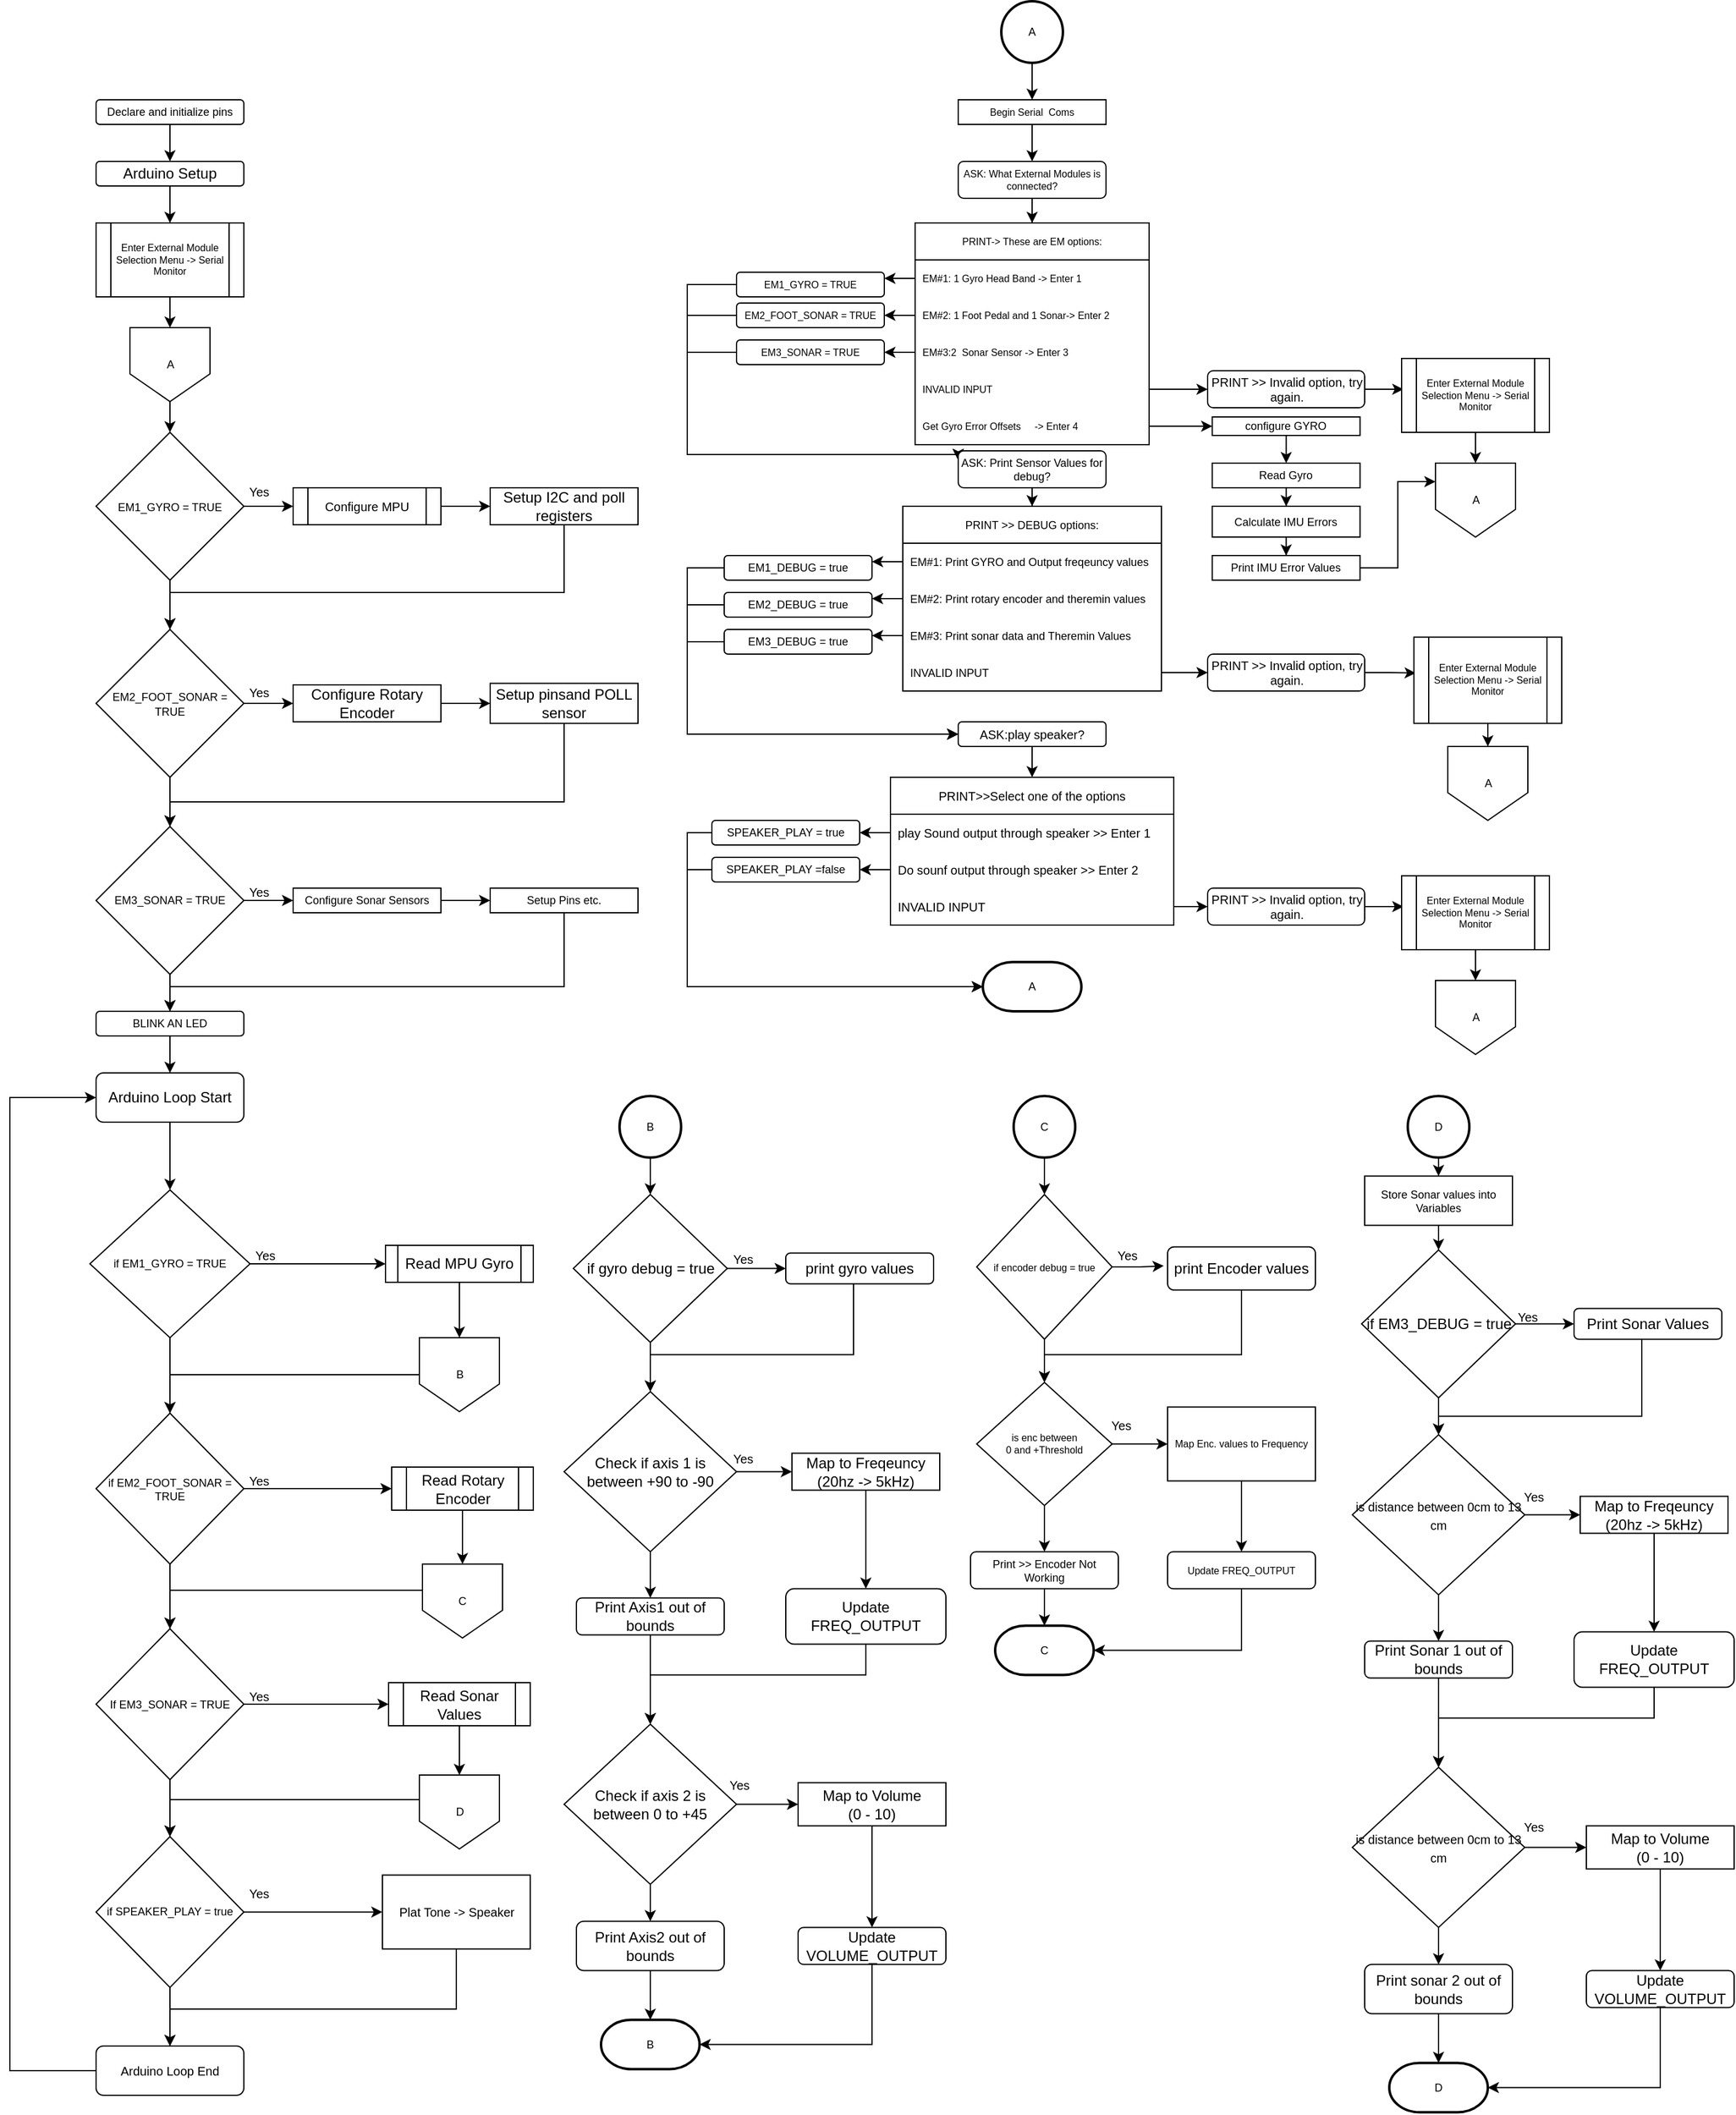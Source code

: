 <mxfile version="15.9.1" type="device"><diagram id="PJEQKFrNJg71ciwp8F-Z" name="Page-1"><mxGraphModel dx="981" dy="519" grid="1" gridSize="10" guides="1" tooltips="1" connect="1" arrows="1" fold="1" page="1" pageScale="1" pageWidth="850" pageHeight="1100" math="0" shadow="0"><root><mxCell id="0"/><mxCell id="1" parent="0"/><mxCell id="bRfIa2xZ5brcQMo-FOr0-97" style="edgeStyle=orthogonalEdgeStyle;rounded=0;orthogonalLoop=1;jettySize=auto;html=1;entryX=0.5;entryY=0;entryDx=0;entryDy=0;fontSize=8;" parent="1" source="bRfIa2xZ5brcQMo-FOr0-1" target="bRfIa2xZ5brcQMo-FOr0-75" edge="1"><mxGeometry relative="1" as="geometry"/></mxCell><mxCell id="bRfIa2xZ5brcQMo-FOr0-1" value="&lt;div&gt;Arduino Setup&lt;/div&gt;" style="rounded=1;whiteSpace=wrap;html=1;" parent="1" vertex="1"><mxGeometry x="250" y="220" width="120" height="20" as="geometry"/></mxCell><mxCell id="DkC74jDLHXOKYl8JmNId-74" style="edgeStyle=orthogonalEdgeStyle;rounded=0;orthogonalLoop=1;jettySize=auto;html=1;entryX=0.5;entryY=0;entryDx=0;entryDy=0;fontSize=9;" parent="1" source="bRfIa2xZ5brcQMo-FOr0-4" target="DkC74jDLHXOKYl8JmNId-57" edge="1"><mxGeometry relative="1" as="geometry"/></mxCell><mxCell id="bRfIa2xZ5brcQMo-FOr0-4" value="Arduino Loop Start" style="rounded=1;whiteSpace=wrap;html=1;" parent="1" vertex="1"><mxGeometry x="250" y="960" width="120" height="40" as="geometry"/></mxCell><mxCell id="DkC74jDLHXOKYl8JmNId-12" style="edgeStyle=orthogonalEdgeStyle;rounded=0;orthogonalLoop=1;jettySize=auto;html=1;entryX=0;entryY=0.5;entryDx=0;entryDy=0;fontSize=9;" parent="1" source="bRfIa2xZ5brcQMo-FOr0-7" target="bRfIa2xZ5brcQMo-FOr0-55" edge="1"><mxGeometry relative="1" as="geometry"/></mxCell><mxCell id="bRfIa2xZ5brcQMo-FOr0-7" value="Configure Rotary Encoder" style="rounded=0;whiteSpace=wrap;html=1;" parent="1" vertex="1"><mxGeometry x="410" y="645" width="120" height="30" as="geometry"/></mxCell><mxCell id="DkC74jDLHXOKYl8JmNId-95" style="edgeStyle=orthogonalEdgeStyle;rounded=0;orthogonalLoop=1;jettySize=auto;html=1;entryX=0.5;entryY=0;entryDx=0;entryDy=0;fontSize=9;" parent="1" source="bRfIa2xZ5brcQMo-FOr0-11" target="DkC74jDLHXOKYl8JmNId-94" edge="1"><mxGeometry relative="1" as="geometry"/></mxCell><mxCell id="bRfIa2xZ5brcQMo-FOr0-11" value="Read MPU Gyro" style="shape=process;whiteSpace=wrap;html=1;backgroundOutline=1;size=0.083;" parent="1" vertex="1"><mxGeometry x="485" y="1100" width="120" height="30" as="geometry"/></mxCell><mxCell id="DkC74jDLHXOKYl8JmNId-64" style="edgeStyle=orthogonalEdgeStyle;rounded=0;orthogonalLoop=1;jettySize=auto;html=1;entryX=0;entryY=0.5;entryDx=0;entryDy=0;fontSize=9;" parent="1" source="bRfIa2xZ5brcQMo-FOr0-13" target="bRfIa2xZ5brcQMo-FOr0-14" edge="1"><mxGeometry relative="1" as="geometry"/></mxCell><mxCell id="DkC74jDLHXOKYl8JmNId-66" style="edgeStyle=orthogonalEdgeStyle;rounded=0;orthogonalLoop=1;jettySize=auto;html=1;entryX=0.5;entryY=0;entryDx=0;entryDy=0;fontSize=9;" parent="1" source="bRfIa2xZ5brcQMo-FOr0-13" target="bRfIa2xZ5brcQMo-FOr0-17" edge="1"><mxGeometry relative="1" as="geometry"/></mxCell><mxCell id="bRfIa2xZ5brcQMo-FOr0-13" value="Check if axis 1 is between +90 to -90" style="rhombus;whiteSpace=wrap;html=1;" parent="1" vertex="1"><mxGeometry x="630" y="1218.75" width="140" height="130" as="geometry"/></mxCell><mxCell id="DkC74jDLHXOKYl8JmNId-65" style="edgeStyle=orthogonalEdgeStyle;rounded=0;orthogonalLoop=1;jettySize=auto;html=1;entryX=0.5;entryY=0;entryDx=0;entryDy=0;fontSize=9;" parent="1" source="bRfIa2xZ5brcQMo-FOr0-14" target="bRfIa2xZ5brcQMo-FOr0-36" edge="1"><mxGeometry relative="1" as="geometry"/></mxCell><mxCell id="bRfIa2xZ5brcQMo-FOr0-14" value="Map to Freqeuncy&lt;br&gt;(20hz -&amp;gt; 5kHz)" style="rounded=0;whiteSpace=wrap;html=1;" parent="1" vertex="1"><mxGeometry x="815" y="1268.75" width="120" height="30" as="geometry"/></mxCell><mxCell id="DkC74jDLHXOKYl8JmNId-67" style="edgeStyle=orthogonalEdgeStyle;rounded=0;orthogonalLoop=1;jettySize=auto;html=1;entryX=0.5;entryY=0;entryDx=0;entryDy=0;fontSize=9;" parent="1" source="bRfIa2xZ5brcQMo-FOr0-17" target="bRfIa2xZ5brcQMo-FOr0-18" edge="1"><mxGeometry relative="1" as="geometry"/></mxCell><mxCell id="bRfIa2xZ5brcQMo-FOr0-17" value="Print Axis1 out of bounds" style="rounded=1;whiteSpace=wrap;html=1;" parent="1" vertex="1"><mxGeometry x="640" y="1386.25" width="120" height="30" as="geometry"/></mxCell><mxCell id="DkC74jDLHXOKYl8JmNId-71" style="edgeStyle=orthogonalEdgeStyle;rounded=0;orthogonalLoop=1;jettySize=auto;html=1;entryX=0;entryY=0.5;entryDx=0;entryDy=0;fontSize=9;" parent="1" source="bRfIa2xZ5brcQMo-FOr0-18" target="bRfIa2xZ5brcQMo-FOr0-19" edge="1"><mxGeometry relative="1" as="geometry"/></mxCell><mxCell id="DkC74jDLHXOKYl8JmNId-73" style="edgeStyle=orthogonalEdgeStyle;rounded=0;orthogonalLoop=1;jettySize=auto;html=1;entryX=0.5;entryY=0;entryDx=0;entryDy=0;fontSize=9;" parent="1" source="bRfIa2xZ5brcQMo-FOr0-18" target="bRfIa2xZ5brcQMo-FOr0-21" edge="1"><mxGeometry relative="1" as="geometry"/></mxCell><mxCell id="bRfIa2xZ5brcQMo-FOr0-18" value="Check if axis 2 is between 0 to +45" style="rhombus;whiteSpace=wrap;html=1;" parent="1" vertex="1"><mxGeometry x="630" y="1488.75" width="140" height="130" as="geometry"/></mxCell><mxCell id="DkC74jDLHXOKYl8JmNId-72" style="edgeStyle=orthogonalEdgeStyle;rounded=0;orthogonalLoop=1;jettySize=auto;html=1;entryX=0.5;entryY=0;entryDx=0;entryDy=0;fontSize=9;" parent="1" source="bRfIa2xZ5brcQMo-FOr0-19" target="bRfIa2xZ5brcQMo-FOr0-38" edge="1"><mxGeometry relative="1" as="geometry"/></mxCell><mxCell id="bRfIa2xZ5brcQMo-FOr0-19" value="Map to Volume&lt;br&gt;(0 - 10)" style="rounded=0;whiteSpace=wrap;html=1;" parent="1" vertex="1"><mxGeometry x="820" y="1536.25" width="120" height="35" as="geometry"/></mxCell><mxCell id="DkC74jDLHXOKYl8JmNId-101" style="edgeStyle=orthogonalEdgeStyle;rounded=0;orthogonalLoop=1;jettySize=auto;html=1;entryX=0.5;entryY=0;entryDx=0;entryDy=0;entryPerimeter=0;fontSize=9;" parent="1" source="bRfIa2xZ5brcQMo-FOr0-21" target="DkC74jDLHXOKYl8JmNId-100" edge="1"><mxGeometry relative="1" as="geometry"/></mxCell><mxCell id="bRfIa2xZ5brcQMo-FOr0-21" value="Print Axis2 out of bounds" style="rounded=1;whiteSpace=wrap;html=1;" parent="1" vertex="1"><mxGeometry x="640" y="1648.75" width="120" height="40" as="geometry"/></mxCell><mxCell id="DkC74jDLHXOKYl8JmNId-68" style="edgeStyle=orthogonalEdgeStyle;rounded=0;orthogonalLoop=1;jettySize=auto;html=1;fontSize=9;" parent="1" source="bRfIa2xZ5brcQMo-FOr0-36" target="bRfIa2xZ5brcQMo-FOr0-18" edge="1"><mxGeometry relative="1" as="geometry"><Array as="points"><mxPoint x="875" y="1448.75"/><mxPoint x="700" y="1448.75"/></Array></mxGeometry></mxCell><mxCell id="bRfIa2xZ5brcQMo-FOr0-36" value="Update FREQ_OUTPUT" style="rounded=1;whiteSpace=wrap;html=1;" parent="1" vertex="1"><mxGeometry x="810" y="1378.75" width="130" height="45" as="geometry"/></mxCell><mxCell id="DkC74jDLHXOKYl8JmNId-102" style="edgeStyle=orthogonalEdgeStyle;rounded=0;orthogonalLoop=1;jettySize=auto;html=1;entryX=1;entryY=0.5;entryDx=0;entryDy=0;entryPerimeter=0;fontSize=9;" parent="1" source="bRfIa2xZ5brcQMo-FOr0-38" target="DkC74jDLHXOKYl8JmNId-100" edge="1"><mxGeometry relative="1" as="geometry"><Array as="points"><mxPoint x="880" y="1748.75"/></Array></mxGeometry></mxCell><mxCell id="bRfIa2xZ5brcQMo-FOr0-38" value="Update VOLUME_OUTPUT" style="rounded=1;whiteSpace=wrap;html=1;" parent="1" vertex="1"><mxGeometry x="820" y="1653.75" width="120" height="30" as="geometry"/></mxCell><mxCell id="DkC74jDLHXOKYl8JmNId-61" style="edgeStyle=orthogonalEdgeStyle;rounded=0;orthogonalLoop=1;jettySize=auto;html=1;entryX=0;entryY=0.5;entryDx=0;entryDy=0;fontSize=9;" parent="1" source="bRfIa2xZ5brcQMo-FOr0-45" target="bRfIa2xZ5brcQMo-FOr0-46" edge="1"><mxGeometry relative="1" as="geometry"/></mxCell><mxCell id="DkC74jDLHXOKYl8JmNId-62" style="edgeStyle=orthogonalEdgeStyle;rounded=0;orthogonalLoop=1;jettySize=auto;html=1;entryX=0.5;entryY=0;entryDx=0;entryDy=0;fontSize=9;" parent="1" source="bRfIa2xZ5brcQMo-FOr0-45" target="bRfIa2xZ5brcQMo-FOr0-13" edge="1"><mxGeometry relative="1" as="geometry"/></mxCell><mxCell id="bRfIa2xZ5brcQMo-FOr0-45" value="if gyro debug = true" style="rhombus;whiteSpace=wrap;html=1;" parent="1" vertex="1"><mxGeometry x="637.5" y="1058.75" width="125" height="120" as="geometry"/></mxCell><mxCell id="DkC74jDLHXOKYl8JmNId-70" style="edgeStyle=orthogonalEdgeStyle;rounded=0;orthogonalLoop=1;jettySize=auto;html=1;entryX=0.5;entryY=0;entryDx=0;entryDy=0;fontSize=9;" parent="1" source="bRfIa2xZ5brcQMo-FOr0-46" target="bRfIa2xZ5brcQMo-FOr0-13" edge="1"><mxGeometry relative="1" as="geometry"><Array as="points"><mxPoint x="865" y="1188.75"/><mxPoint x="700" y="1188.75"/></Array></mxGeometry></mxCell><mxCell id="bRfIa2xZ5brcQMo-FOr0-46" value="print gyro values" style="rounded=1;whiteSpace=wrap;html=1;" parent="1" vertex="1"><mxGeometry x="810" y="1106.25" width="120" height="25" as="geometry"/></mxCell><mxCell id="DkC74jDLHXOKYl8JmNId-108" style="edgeStyle=orthogonalEdgeStyle;rounded=0;orthogonalLoop=1;jettySize=auto;html=1;entryX=0.5;entryY=0;entryDx=0;entryDy=0;fontSize=9;" parent="1" source="bRfIa2xZ5brcQMo-FOr0-51" target="DkC74jDLHXOKYl8JmNId-107" edge="1"><mxGeometry relative="1" as="geometry"/></mxCell><mxCell id="bRfIa2xZ5brcQMo-FOr0-51" value="Read Rotary Encoder" style="shape=process;whiteSpace=wrap;html=1;backgroundOutline=1;" parent="1" vertex="1"><mxGeometry x="490" y="1280" width="115" height="35" as="geometry"/></mxCell><mxCell id="DkC74jDLHXOKYl8JmNId-162" style="edgeStyle=orthogonalEdgeStyle;rounded=0;orthogonalLoop=1;jettySize=auto;html=1;entryX=0.5;entryY=0;entryDx=0;entryDy=0;fontSize=10;" parent="1" source="bRfIa2xZ5brcQMo-FOr0-55" target="DkC74jDLHXOKYl8JmNId-14" edge="1"><mxGeometry relative="1" as="geometry"><Array as="points"><mxPoint x="630" y="740"/><mxPoint x="310" y="740"/></Array></mxGeometry></mxCell><mxCell id="bRfIa2xZ5brcQMo-FOr0-55" value="Setup pinsand POLL sensor" style="rounded=0;whiteSpace=wrap;html=1;" parent="1" vertex="1"><mxGeometry x="570" y="643.75" width="120" height="32.5" as="geometry"/></mxCell><mxCell id="DkC74jDLHXOKYl8JmNId-163" style="edgeStyle=orthogonalEdgeStyle;rounded=0;orthogonalLoop=1;jettySize=auto;html=1;entryX=0.5;entryY=0;entryDx=0;entryDy=0;fontSize=10;" parent="1" source="bRfIa2xZ5brcQMo-FOr0-56" target="DkC74jDLHXOKYl8JmNId-3" edge="1"><mxGeometry relative="1" as="geometry"><Array as="points"><mxPoint x="630" y="570"/><mxPoint x="310" y="570"/></Array></mxGeometry></mxCell><mxCell id="bRfIa2xZ5brcQMo-FOr0-56" value="Setup I2C and poll registers" style="rounded=0;whiteSpace=wrap;html=1;" parent="1" vertex="1"><mxGeometry x="570" y="485" width="120" height="30" as="geometry"/></mxCell><mxCell id="bRfIa2xZ5brcQMo-FOr0-70" style="edgeStyle=orthogonalEdgeStyle;rounded=0;orthogonalLoop=1;jettySize=auto;html=1;entryX=-0.026;entryY=0.44;entryDx=0;entryDy=0;entryPerimeter=0;fontSize=8;" parent="1" source="bRfIa2xZ5brcQMo-FOr0-64" target="bRfIa2xZ5brcQMo-FOr0-65" edge="1"><mxGeometry relative="1" as="geometry"/></mxCell><mxCell id="DkC74jDLHXOKYl8JmNId-80" style="edgeStyle=orthogonalEdgeStyle;rounded=0;orthogonalLoop=1;jettySize=auto;html=1;entryX=0.5;entryY=0;entryDx=0;entryDy=0;fontSize=9;" parent="1" source="bRfIa2xZ5brcQMo-FOr0-64" target="bRfIa2xZ5brcQMo-FOr0-71" edge="1"><mxGeometry relative="1" as="geometry"/></mxCell><mxCell id="bRfIa2xZ5brcQMo-FOr0-64" value="if encoder debug = true" style="rhombus;whiteSpace=wrap;html=1;fontSize=8;" parent="1" vertex="1"><mxGeometry x="965" y="1058.75" width="110" height="117.5" as="geometry"/></mxCell><mxCell id="DkC74jDLHXOKYl8JmNId-81" style="edgeStyle=orthogonalEdgeStyle;rounded=0;orthogonalLoop=1;jettySize=auto;html=1;entryX=0.5;entryY=0;entryDx=0;entryDy=0;fontSize=9;" parent="1" source="bRfIa2xZ5brcQMo-FOr0-65" target="bRfIa2xZ5brcQMo-FOr0-71" edge="1"><mxGeometry relative="1" as="geometry"><Array as="points"><mxPoint x="1180" y="1188.75"/><mxPoint x="1020" y="1188.75"/></Array></mxGeometry></mxCell><mxCell id="bRfIa2xZ5brcQMo-FOr0-65" value="print Encoder values" style="rounded=1;whiteSpace=wrap;html=1;" parent="1" vertex="1"><mxGeometry x="1120" y="1101.25" width="120" height="35" as="geometry"/></mxCell><mxCell id="DkC74jDLHXOKYl8JmNId-85" style="edgeStyle=orthogonalEdgeStyle;rounded=0;orthogonalLoop=1;jettySize=auto;html=1;entryX=0;entryY=0.5;entryDx=0;entryDy=0;fontSize=9;" parent="1" source="bRfIa2xZ5brcQMo-FOr0-71" target="bRfIa2xZ5brcQMo-FOr0-72" edge="1"><mxGeometry relative="1" as="geometry"/></mxCell><mxCell id="DkC74jDLHXOKYl8JmNId-87" style="edgeStyle=orthogonalEdgeStyle;rounded=0;orthogonalLoop=1;jettySize=auto;html=1;entryX=0.5;entryY=0;entryDx=0;entryDy=0;fontSize=9;" parent="1" source="bRfIa2xZ5brcQMo-FOr0-71" target="DkC74jDLHXOKYl8JmNId-48" edge="1"><mxGeometry relative="1" as="geometry"/></mxCell><mxCell id="bRfIa2xZ5brcQMo-FOr0-71" value="&lt;div&gt;is enc between &lt;br&gt;&lt;/div&gt;&lt;div&gt;0 and +Threshold&lt;br&gt;&lt;/div&gt;" style="rhombus;whiteSpace=wrap;html=1;fontSize=8;" parent="1" vertex="1"><mxGeometry x="965" y="1211.25" width="110" height="100" as="geometry"/></mxCell><mxCell id="DkC74jDLHXOKYl8JmNId-86" style="edgeStyle=orthogonalEdgeStyle;rounded=0;orthogonalLoop=1;jettySize=auto;html=1;entryX=0.5;entryY=0;entryDx=0;entryDy=0;fontSize=9;" parent="1" source="bRfIa2xZ5brcQMo-FOr0-72" target="bRfIa2xZ5brcQMo-FOr0-73" edge="1"><mxGeometry relative="1" as="geometry"/></mxCell><mxCell id="bRfIa2xZ5brcQMo-FOr0-72" value="Map Enc. values to Frequency " style="rounded=0;whiteSpace=wrap;html=1;fontSize=8;" parent="1" vertex="1"><mxGeometry x="1120" y="1231.25" width="120" height="60" as="geometry"/></mxCell><mxCell id="DkC74jDLHXOKYl8JmNId-113" style="edgeStyle=orthogonalEdgeStyle;rounded=0;orthogonalLoop=1;jettySize=auto;html=1;entryX=1;entryY=0.5;entryDx=0;entryDy=0;entryPerimeter=0;fontSize=9;" parent="1" source="bRfIa2xZ5brcQMo-FOr0-73" target="DkC74jDLHXOKYl8JmNId-111" edge="1"><mxGeometry relative="1" as="geometry"><Array as="points"><mxPoint x="1180" y="1428.75"/></Array></mxGeometry></mxCell><mxCell id="bRfIa2xZ5brcQMo-FOr0-73" value="Update FREQ_OUTPUT" style="rounded=1;whiteSpace=wrap;html=1;fontSize=8;" parent="1" vertex="1"><mxGeometry x="1120" y="1348.75" width="120" height="30" as="geometry"/></mxCell><mxCell id="DkC74jDLHXOKYl8JmNId-186" style="edgeStyle=orthogonalEdgeStyle;rounded=0;orthogonalLoop=1;jettySize=auto;html=1;entryX=0.5;entryY=0;entryDx=0;entryDy=0;fontSize=10;" parent="1" source="bRfIa2xZ5brcQMo-FOr0-75" target="DkC74jDLHXOKYl8JmNId-185" edge="1"><mxGeometry relative="1" as="geometry"/></mxCell><mxCell id="bRfIa2xZ5brcQMo-FOr0-75" value="Enter External Module Selection Menu -&amp;gt; Serial Monitor" style="shape=process;whiteSpace=wrap;html=1;backgroundOutline=1;fontSize=8;" parent="1" vertex="1"><mxGeometry x="250" y="270" width="120" height="60" as="geometry"/></mxCell><mxCell id="bRfIa2xZ5brcQMo-FOr0-89" style="edgeStyle=orthogonalEdgeStyle;rounded=0;orthogonalLoop=1;jettySize=auto;html=1;entryX=0.5;entryY=0;entryDx=0;entryDy=0;fontSize=8;" parent="1" source="bRfIa2xZ5brcQMo-FOr0-77" target="bRfIa2xZ5brcQMo-FOr0-84" edge="1"><mxGeometry relative="1" as="geometry"/></mxCell><mxCell id="bRfIa2xZ5brcQMo-FOr0-77" value="&lt;div&gt;Begin Serial&amp;nbsp; Coms&lt;/div&gt;" style="rounded=0;whiteSpace=wrap;html=1;fontSize=8;" parent="1" vertex="1"><mxGeometry x="950" y="170" width="120" height="20" as="geometry"/></mxCell><mxCell id="bRfIa2xZ5brcQMo-FOr0-80" value="PRINT-&gt; These are EM options: " style="swimlane;fontStyle=0;childLayout=stackLayout;horizontal=1;startSize=30;horizontalStack=0;resizeParent=1;resizeParentMax=0;resizeLast=0;collapsible=1;marginBottom=0;fontSize=8;" parent="1" vertex="1"><mxGeometry x="915" y="270" width="190" height="180" as="geometry"><mxRectangle x="-115" y="-110" width="140" height="30" as="alternateBounds"/></mxGeometry></mxCell><mxCell id="bRfIa2xZ5brcQMo-FOr0-81" value="EM#1: 1 Gyro Head Band -&gt; Enter 1" style="text;strokeColor=none;fillColor=none;align=left;verticalAlign=middle;spacingLeft=4;spacingRight=4;overflow=hidden;points=[[0,0.5],[1,0.5]];portConstraint=eastwest;rotatable=0;fontSize=8;" parent="bRfIa2xZ5brcQMo-FOr0-80" vertex="1"><mxGeometry y="30" width="190" height="30" as="geometry"/></mxCell><mxCell id="bRfIa2xZ5brcQMo-FOr0-82" value="EM#2: 1 Foot Pedal and 1 Sonar-&gt; Enter 2" style="text;strokeColor=none;fillColor=none;align=left;verticalAlign=middle;spacingLeft=4;spacingRight=4;overflow=hidden;points=[[0,0.5],[1,0.5]];portConstraint=eastwest;rotatable=0;fontSize=8;" parent="bRfIa2xZ5brcQMo-FOr0-80" vertex="1"><mxGeometry y="60" width="190" height="30" as="geometry"/></mxCell><mxCell id="bRfIa2xZ5brcQMo-FOr0-83" value="EM#3:2  Sonar Sensor -&gt; Enter 3" style="text;strokeColor=none;fillColor=none;align=left;verticalAlign=middle;spacingLeft=4;spacingRight=4;overflow=hidden;points=[[0,0.5],[1,0.5]];portConstraint=eastwest;rotatable=0;fontSize=8;" parent="bRfIa2xZ5brcQMo-FOr0-80" vertex="1"><mxGeometry y="90" width="190" height="30" as="geometry"/></mxCell><mxCell id="DkC74jDLHXOKYl8JmNId-193" value="INVALID INPUT " style="text;strokeColor=none;fillColor=none;align=left;verticalAlign=middle;spacingLeft=4;spacingRight=4;overflow=hidden;points=[[0,0.5],[1,0.5]];portConstraint=eastwest;rotatable=0;fontSize=8;" parent="bRfIa2xZ5brcQMo-FOr0-80" vertex="1"><mxGeometry y="120" width="190" height="30" as="geometry"/></mxCell><mxCell id="sALDn0KY4G1fupVbl-An-1" value="Get Gyro Error Offsets     -&gt; Enter 4" style="text;strokeColor=none;fillColor=none;align=left;verticalAlign=middle;spacingLeft=4;spacingRight=4;overflow=hidden;points=[[0,0.5],[1,0.5]];portConstraint=eastwest;rotatable=0;fontSize=8;" vertex="1" parent="bRfIa2xZ5brcQMo-FOr0-80"><mxGeometry y="150" width="190" height="30" as="geometry"/></mxCell><mxCell id="bRfIa2xZ5brcQMo-FOr0-90" style="edgeStyle=orthogonalEdgeStyle;rounded=0;orthogonalLoop=1;jettySize=auto;html=1;entryX=0.5;entryY=0;entryDx=0;entryDy=0;fontSize=8;" parent="1" source="bRfIa2xZ5brcQMo-FOr0-84" target="bRfIa2xZ5brcQMo-FOr0-80" edge="1"><mxGeometry relative="1" as="geometry"/></mxCell><mxCell id="bRfIa2xZ5brcQMo-FOr0-84" value="ASK: What External Modules is connected?" style="rounded=1;whiteSpace=wrap;html=1;fontSize=8;" parent="1" vertex="1"><mxGeometry x="950" y="220" width="120" height="30" as="geometry"/></mxCell><mxCell id="DkC74jDLHXOKYl8JmNId-215" style="edgeStyle=orthogonalEdgeStyle;rounded=0;orthogonalLoop=1;jettySize=auto;html=1;entryX=0;entryY=0.25;entryDx=0;entryDy=0;fontSize=10;" parent="1" source="bRfIa2xZ5brcQMo-FOr0-85" target="DkC74jDLHXOKYl8JmNId-19" edge="1"><mxGeometry relative="1" as="geometry"><Array as="points"><mxPoint x="730" y="320"/><mxPoint x="730" y="458"/></Array></mxGeometry></mxCell><mxCell id="bRfIa2xZ5brcQMo-FOr0-85" value="EM1_GYRO = TRUE" style="rounded=1;whiteSpace=wrap;html=1;fontSize=8;" parent="1" vertex="1"><mxGeometry x="770" y="310" width="120" height="20" as="geometry"/></mxCell><mxCell id="DkC74jDLHXOKYl8JmNId-216" style="edgeStyle=orthogonalEdgeStyle;rounded=0;orthogonalLoop=1;jettySize=auto;html=1;entryX=0;entryY=0.25;entryDx=0;entryDy=0;fontSize=10;" parent="1" source="bRfIa2xZ5brcQMo-FOr0-87" target="DkC74jDLHXOKYl8JmNId-19" edge="1"><mxGeometry relative="1" as="geometry"><Array as="points"><mxPoint x="730" y="345"/><mxPoint x="730" y="458"/></Array></mxGeometry></mxCell><mxCell id="bRfIa2xZ5brcQMo-FOr0-87" value="EM2_FOOT_SONAR = TRUE" style="rounded=1;whiteSpace=wrap;html=1;fontSize=8;" parent="1" vertex="1"><mxGeometry x="770" y="335" width="120" height="20" as="geometry"/></mxCell><mxCell id="DkC74jDLHXOKYl8JmNId-217" style="edgeStyle=orthogonalEdgeStyle;rounded=0;orthogonalLoop=1;jettySize=auto;html=1;entryX=0;entryY=0.25;entryDx=0;entryDy=0;fontSize=10;" parent="1" source="bRfIa2xZ5brcQMo-FOr0-88" target="DkC74jDLHXOKYl8JmNId-19" edge="1"><mxGeometry relative="1" as="geometry"><Array as="points"><mxPoint x="730" y="375"/><mxPoint x="730" y="458"/></Array></mxGeometry></mxCell><mxCell id="bRfIa2xZ5brcQMo-FOr0-88" value="EM3_SONAR = TRUE" style="rounded=1;whiteSpace=wrap;html=1;fontSize=8;" parent="1" vertex="1"><mxGeometry x="770" y="365" width="120" height="20" as="geometry"/></mxCell><mxCell id="bRfIa2xZ5brcQMo-FOr0-92" style="edgeStyle=orthogonalEdgeStyle;rounded=0;orthogonalLoop=1;jettySize=auto;html=1;entryX=1;entryY=0.25;entryDx=0;entryDy=0;fontSize=8;" parent="1" source="bRfIa2xZ5brcQMo-FOr0-81" target="bRfIa2xZ5brcQMo-FOr0-85" edge="1"><mxGeometry relative="1" as="geometry"/></mxCell><mxCell id="bRfIa2xZ5brcQMo-FOr0-93" style="edgeStyle=orthogonalEdgeStyle;rounded=0;orthogonalLoop=1;jettySize=auto;html=1;entryX=1;entryY=0.5;entryDx=0;entryDy=0;fontSize=8;" parent="1" source="bRfIa2xZ5brcQMo-FOr0-82" target="bRfIa2xZ5brcQMo-FOr0-87" edge="1"><mxGeometry relative="1" as="geometry"/></mxCell><mxCell id="bRfIa2xZ5brcQMo-FOr0-94" style="edgeStyle=orthogonalEdgeStyle;rounded=0;orthogonalLoop=1;jettySize=auto;html=1;entryX=1;entryY=0.5;entryDx=0;entryDy=0;fontSize=8;" parent="1" source="bRfIa2xZ5brcQMo-FOr0-83" target="bRfIa2xZ5brcQMo-FOr0-88" edge="1"><mxGeometry relative="1" as="geometry"/></mxCell><mxCell id="DkC74jDLHXOKYl8JmNId-6" style="edgeStyle=orthogonalEdgeStyle;rounded=0;orthogonalLoop=1;jettySize=auto;html=1;entryX=0;entryY=0.5;entryDx=0;entryDy=0;fontSize=9;" parent="1" source="DkC74jDLHXOKYl8JmNId-1" target="DkC74jDLHXOKYl8JmNId-2" edge="1"><mxGeometry relative="1" as="geometry"><Array as="points"><mxPoint x="390" y="500"/><mxPoint x="390" y="500"/></Array></mxGeometry></mxCell><mxCell id="DkC74jDLHXOKYl8JmNId-9" style="edgeStyle=orthogonalEdgeStyle;rounded=0;orthogonalLoop=1;jettySize=auto;html=1;entryX=0.5;entryY=0;entryDx=0;entryDy=0;fontSize=9;" parent="1" source="DkC74jDLHXOKYl8JmNId-1" target="DkC74jDLHXOKYl8JmNId-3" edge="1"><mxGeometry relative="1" as="geometry"/></mxCell><mxCell id="DkC74jDLHXOKYl8JmNId-1" value="&lt;font style=&quot;font-size: 9px&quot;&gt;&lt;br&gt;EM1_GYRO = TRUE&lt;br&gt;&lt;br&gt;&lt;/font&gt;" style="rhombus;whiteSpace=wrap;html=1;" parent="1" vertex="1"><mxGeometry x="250" y="440" width="120" height="120" as="geometry"/></mxCell><mxCell id="DkC74jDLHXOKYl8JmNId-7" style="edgeStyle=orthogonalEdgeStyle;rounded=0;orthogonalLoop=1;jettySize=auto;html=1;fontSize=9;" parent="1" source="DkC74jDLHXOKYl8JmNId-2" target="bRfIa2xZ5brcQMo-FOr0-56" edge="1"><mxGeometry relative="1" as="geometry"/></mxCell><mxCell id="DkC74jDLHXOKYl8JmNId-2" value="Configure MPU" style="shape=process;whiteSpace=wrap;html=1;backgroundOutline=1;fontSize=10;" parent="1" vertex="1"><mxGeometry x="410" y="485" width="120" height="30" as="geometry"/></mxCell><mxCell id="DkC74jDLHXOKYl8JmNId-10" style="edgeStyle=orthogonalEdgeStyle;rounded=0;orthogonalLoop=1;jettySize=auto;html=1;fontSize=9;" parent="1" source="DkC74jDLHXOKYl8JmNId-3" target="bRfIa2xZ5brcQMo-FOr0-7" edge="1"><mxGeometry relative="1" as="geometry"/></mxCell><mxCell id="DkC74jDLHXOKYl8JmNId-16" style="edgeStyle=orthogonalEdgeStyle;rounded=0;orthogonalLoop=1;jettySize=auto;html=1;entryX=0.5;entryY=0;entryDx=0;entryDy=0;fontSize=9;" parent="1" source="DkC74jDLHXOKYl8JmNId-3" target="DkC74jDLHXOKYl8JmNId-14" edge="1"><mxGeometry relative="1" as="geometry"/></mxCell><mxCell id="DkC74jDLHXOKYl8JmNId-3" value="&lt;font style=&quot;font-size: 9px&quot;&gt;EM2_FOOT_SONAR = TRUE&lt;/font&gt;" style="rhombus;whiteSpace=wrap;html=1;fontSize=10;" parent="1" vertex="1"><mxGeometry x="250" y="600" width="120" height="120" as="geometry"/></mxCell><mxCell id="DkC74jDLHXOKYl8JmNId-37" style="edgeStyle=orthogonalEdgeStyle;rounded=0;orthogonalLoop=1;jettySize=auto;html=1;fontSize=9;" parent="1" source="DkC74jDLHXOKYl8JmNId-14" target="DkC74jDLHXOKYl8JmNId-15" edge="1"><mxGeometry relative="1" as="geometry"/></mxCell><mxCell id="DkC74jDLHXOKYl8JmNId-41" style="edgeStyle=orthogonalEdgeStyle;rounded=0;orthogonalLoop=1;jettySize=auto;html=1;entryX=0.5;entryY=0;entryDx=0;entryDy=0;fontSize=9;" parent="1" source="DkC74jDLHXOKYl8JmNId-14" target="DkC74jDLHXOKYl8JmNId-40" edge="1"><mxGeometry relative="1" as="geometry"/></mxCell><mxCell id="DkC74jDLHXOKYl8JmNId-14" value="EM3_SONAR = TRUE" style="rhombus;whiteSpace=wrap;html=1;fontSize=9;" parent="1" vertex="1"><mxGeometry x="250" y="760" width="120" height="120" as="geometry"/></mxCell><mxCell id="DkC74jDLHXOKYl8JmNId-38" style="edgeStyle=orthogonalEdgeStyle;rounded=0;orthogonalLoop=1;jettySize=auto;html=1;entryX=0;entryY=0.5;entryDx=0;entryDy=0;fontSize=9;" parent="1" source="DkC74jDLHXOKYl8JmNId-15" target="DkC74jDLHXOKYl8JmNId-18" edge="1"><mxGeometry relative="1" as="geometry"/></mxCell><mxCell id="DkC74jDLHXOKYl8JmNId-15" value="Configure Sonar Sensors" style="rounded=0;whiteSpace=wrap;html=1;fontSize=9;" parent="1" vertex="1"><mxGeometry x="410" y="810" width="120" height="20" as="geometry"/></mxCell><mxCell id="DkC74jDLHXOKYl8JmNId-164" style="edgeStyle=orthogonalEdgeStyle;rounded=0;orthogonalLoop=1;jettySize=auto;html=1;entryX=0.5;entryY=0;entryDx=0;entryDy=0;fontSize=10;" parent="1" source="DkC74jDLHXOKYl8JmNId-18" target="DkC74jDLHXOKYl8JmNId-40" edge="1"><mxGeometry relative="1" as="geometry"><Array as="points"><mxPoint x="630" y="890"/><mxPoint x="310" y="890"/></Array></mxGeometry></mxCell><mxCell id="DkC74jDLHXOKYl8JmNId-18" value="Setup Pins etc. " style="rounded=0;whiteSpace=wrap;html=1;fontSize=9;" parent="1" vertex="1"><mxGeometry x="570" y="810" width="120" height="20" as="geometry"/></mxCell><mxCell id="DkC74jDLHXOKYl8JmNId-34" style="edgeStyle=orthogonalEdgeStyle;rounded=0;orthogonalLoop=1;jettySize=auto;html=1;entryX=0.5;entryY=0;entryDx=0;entryDy=0;fontSize=9;" parent="1" source="DkC74jDLHXOKYl8JmNId-19" target="DkC74jDLHXOKYl8JmNId-20" edge="1"><mxGeometry relative="1" as="geometry"/></mxCell><mxCell id="DkC74jDLHXOKYl8JmNId-19" value="ASK: Print Sensor Values for debug?" style="rounded=1;whiteSpace=wrap;html=1;fontSize=9;" parent="1" vertex="1"><mxGeometry x="950" y="455" width="120" height="30" as="geometry"/></mxCell><mxCell id="DkC74jDLHXOKYl8JmNId-20" value="PRINT &gt;&gt; DEBUG options:" style="swimlane;fontStyle=0;childLayout=stackLayout;horizontal=1;startSize=30;horizontalStack=0;resizeParent=1;resizeParentMax=0;resizeLast=0;collapsible=1;marginBottom=0;fontSize=9;" parent="1" vertex="1"><mxGeometry x="905" y="500" width="210" height="150" as="geometry"><mxRectangle x="45" y="200" width="150" height="30" as="alternateBounds"/></mxGeometry></mxCell><mxCell id="DkC74jDLHXOKYl8JmNId-21" value="EM#1: Print GYRO and Output freqeuncy values" style="text;strokeColor=none;fillColor=none;align=left;verticalAlign=middle;spacingLeft=4;spacingRight=4;overflow=hidden;points=[[0,0.5],[1,0.5]];portConstraint=eastwest;rotatable=0;fontSize=9;" parent="DkC74jDLHXOKYl8JmNId-20" vertex="1"><mxGeometry y="30" width="210" height="30" as="geometry"/></mxCell><mxCell id="DkC74jDLHXOKYl8JmNId-22" value="EM#2: Print rotary encoder and theremin values" style="text;strokeColor=none;fillColor=none;align=left;verticalAlign=middle;spacingLeft=4;spacingRight=4;overflow=hidden;points=[[0,0.5],[1,0.5]];portConstraint=eastwest;rotatable=0;fontSize=9;" parent="DkC74jDLHXOKYl8JmNId-20" vertex="1"><mxGeometry y="60" width="210" height="30" as="geometry"/></mxCell><mxCell id="DkC74jDLHXOKYl8JmNId-23" value="EM#3: Print sonar data and Theremin Values" style="text;strokeColor=none;fillColor=none;align=left;verticalAlign=middle;spacingLeft=4;spacingRight=4;overflow=hidden;points=[[0,0.5],[1,0.5]];portConstraint=eastwest;rotatable=0;fontSize=9;" parent="DkC74jDLHXOKYl8JmNId-20" vertex="1"><mxGeometry y="90" width="210" height="30" as="geometry"/></mxCell><mxCell id="DkC74jDLHXOKYl8JmNId-194" value="INVALID INPUT " style="text;strokeColor=none;fillColor=none;align=left;verticalAlign=middle;spacingLeft=4;spacingRight=4;overflow=hidden;points=[[0,0.5],[1,0.5]];portConstraint=eastwest;rotatable=0;fontSize=9;" parent="DkC74jDLHXOKYl8JmNId-20" vertex="1"><mxGeometry y="120" width="210" height="30" as="geometry"/></mxCell><mxCell id="DkC74jDLHXOKYl8JmNId-218" style="edgeStyle=orthogonalEdgeStyle;rounded=0;orthogonalLoop=1;jettySize=auto;html=1;entryX=0;entryY=0.5;entryDx=0;entryDy=0;fontSize=10;" parent="1" source="DkC74jDLHXOKYl8JmNId-25" target="DkC74jDLHXOKYl8JmNId-151" edge="1"><mxGeometry relative="1" as="geometry"><Array as="points"><mxPoint x="730" y="550"/><mxPoint x="730" y="685"/></Array></mxGeometry></mxCell><mxCell id="DkC74jDLHXOKYl8JmNId-25" value="EM1_DEBUG = true" style="rounded=1;whiteSpace=wrap;html=1;fontSize=9;" parent="1" vertex="1"><mxGeometry x="760" y="540" width="120" height="20" as="geometry"/></mxCell><mxCell id="DkC74jDLHXOKYl8JmNId-219" style="edgeStyle=orthogonalEdgeStyle;rounded=0;orthogonalLoop=1;jettySize=auto;html=1;entryX=0;entryY=0.5;entryDx=0;entryDy=0;fontSize=10;" parent="1" source="DkC74jDLHXOKYl8JmNId-26" target="DkC74jDLHXOKYl8JmNId-151" edge="1"><mxGeometry relative="1" as="geometry"><Array as="points"><mxPoint x="730" y="580"/><mxPoint x="730" y="685"/></Array></mxGeometry></mxCell><mxCell id="DkC74jDLHXOKYl8JmNId-26" value="EM2_DEBUG = true" style="rounded=1;whiteSpace=wrap;html=1;fontSize=9;" parent="1" vertex="1"><mxGeometry x="760" y="570" width="120" height="20" as="geometry"/></mxCell><mxCell id="DkC74jDLHXOKYl8JmNId-220" style="edgeStyle=orthogonalEdgeStyle;rounded=0;orthogonalLoop=1;jettySize=auto;html=1;entryX=0;entryY=0.5;entryDx=0;entryDy=0;fontSize=10;" parent="1" source="DkC74jDLHXOKYl8JmNId-27" target="DkC74jDLHXOKYl8JmNId-151" edge="1"><mxGeometry relative="1" as="geometry"><Array as="points"><mxPoint x="730" y="610"/><mxPoint x="730" y="685"/></Array></mxGeometry></mxCell><mxCell id="DkC74jDLHXOKYl8JmNId-27" value="EM3_DEBUG = true" style="rounded=1;whiteSpace=wrap;html=1;fontSize=9;" parent="1" vertex="1"><mxGeometry x="760" y="600" width="120" height="20" as="geometry"/></mxCell><mxCell id="DkC74jDLHXOKYl8JmNId-29" style="edgeStyle=orthogonalEdgeStyle;rounded=0;orthogonalLoop=1;jettySize=auto;html=1;entryX=1;entryY=0.25;entryDx=0;entryDy=0;fontSize=9;" parent="1" source="DkC74jDLHXOKYl8JmNId-21" target="DkC74jDLHXOKYl8JmNId-25" edge="1"><mxGeometry relative="1" as="geometry"/></mxCell><mxCell id="DkC74jDLHXOKYl8JmNId-31" style="edgeStyle=orthogonalEdgeStyle;rounded=0;orthogonalLoop=1;jettySize=auto;html=1;entryX=1;entryY=0.25;entryDx=0;entryDy=0;fontSize=9;" parent="1" source="DkC74jDLHXOKYl8JmNId-22" target="DkC74jDLHXOKYl8JmNId-26" edge="1"><mxGeometry relative="1" as="geometry"/></mxCell><mxCell id="DkC74jDLHXOKYl8JmNId-32" style="edgeStyle=orthogonalEdgeStyle;rounded=0;orthogonalLoop=1;jettySize=auto;html=1;entryX=1;entryY=0.25;entryDx=0;entryDy=0;fontSize=9;" parent="1" source="DkC74jDLHXOKYl8JmNId-23" target="DkC74jDLHXOKYl8JmNId-27" edge="1"><mxGeometry relative="1" as="geometry"/></mxCell><mxCell id="DkC74jDLHXOKYl8JmNId-36" style="edgeStyle=orthogonalEdgeStyle;rounded=0;orthogonalLoop=1;jettySize=auto;html=1;fontSize=9;" parent="1" source="DkC74jDLHXOKYl8JmNId-35" target="bRfIa2xZ5brcQMo-FOr0-1" edge="1"><mxGeometry relative="1" as="geometry"/></mxCell><mxCell id="DkC74jDLHXOKYl8JmNId-35" value="Declare and initialize pins" style="rounded=1;whiteSpace=wrap;html=1;fontSize=9;" parent="1" vertex="1"><mxGeometry x="250" y="170" width="120" height="20" as="geometry"/></mxCell><mxCell id="DkC74jDLHXOKYl8JmNId-42" style="edgeStyle=orthogonalEdgeStyle;rounded=0;orthogonalLoop=1;jettySize=auto;html=1;entryX=0.5;entryY=0;entryDx=0;entryDy=0;fontSize=9;" parent="1" source="DkC74jDLHXOKYl8JmNId-40" target="bRfIa2xZ5brcQMo-FOr0-4" edge="1"><mxGeometry relative="1" as="geometry"/></mxCell><mxCell id="DkC74jDLHXOKYl8JmNId-40" value="BLINK AN LED" style="rounded=1;whiteSpace=wrap;html=1;fontSize=9;" parent="1" vertex="1"><mxGeometry x="250" y="910" width="120" height="20" as="geometry"/></mxCell><mxCell id="DkC74jDLHXOKYl8JmNId-112" style="edgeStyle=orthogonalEdgeStyle;rounded=0;orthogonalLoop=1;jettySize=auto;html=1;entryX=0.5;entryY=0;entryDx=0;entryDy=0;entryPerimeter=0;fontSize=9;" parent="1" source="DkC74jDLHXOKYl8JmNId-48" target="DkC74jDLHXOKYl8JmNId-111" edge="1"><mxGeometry relative="1" as="geometry"/></mxCell><mxCell id="DkC74jDLHXOKYl8JmNId-48" value="Print &amp;gt;&amp;gt; Encoder Not Working" style="rounded=1;whiteSpace=wrap;html=1;fontSize=9;" parent="1" vertex="1"><mxGeometry x="960" y="1348.75" width="120" height="30" as="geometry"/></mxCell><mxCell id="DkC74jDLHXOKYl8JmNId-75" style="edgeStyle=orthogonalEdgeStyle;rounded=0;orthogonalLoop=1;jettySize=auto;html=1;entryX=0;entryY=0.5;entryDx=0;entryDy=0;fontSize=9;" parent="1" source="DkC74jDLHXOKYl8JmNId-57" target="bRfIa2xZ5brcQMo-FOr0-11" edge="1"><mxGeometry relative="1" as="geometry"/></mxCell><mxCell id="DkC74jDLHXOKYl8JmNId-78" style="edgeStyle=orthogonalEdgeStyle;rounded=0;orthogonalLoop=1;jettySize=auto;html=1;entryX=0.5;entryY=0;entryDx=0;entryDy=0;fontSize=9;" parent="1" source="DkC74jDLHXOKYl8JmNId-57" target="DkC74jDLHXOKYl8JmNId-77" edge="1"><mxGeometry relative="1" as="geometry"/></mxCell><mxCell id="DkC74jDLHXOKYl8JmNId-57" value="if EM1_GYRO = TRUE" style="rhombus;whiteSpace=wrap;html=1;fontSize=9;" parent="1" vertex="1"><mxGeometry x="245" y="1055" width="130" height="120" as="geometry"/></mxCell><mxCell id="DkC74jDLHXOKYl8JmNId-106" style="edgeStyle=orthogonalEdgeStyle;rounded=0;orthogonalLoop=1;jettySize=auto;html=1;entryX=0;entryY=0.5;entryDx=0;entryDy=0;fontSize=9;" parent="1" source="DkC74jDLHXOKYl8JmNId-77" target="bRfIa2xZ5brcQMo-FOr0-51" edge="1"><mxGeometry relative="1" as="geometry"/></mxCell><mxCell id="DkC74jDLHXOKYl8JmNId-120" style="edgeStyle=orthogonalEdgeStyle;rounded=0;orthogonalLoop=1;jettySize=auto;html=1;entryX=0.5;entryY=0;entryDx=0;entryDy=0;fontSize=9;" parent="1" source="DkC74jDLHXOKYl8JmNId-77" target="DkC74jDLHXOKYl8JmNId-114" edge="1"><mxGeometry relative="1" as="geometry"/></mxCell><mxCell id="DkC74jDLHXOKYl8JmNId-77" value="if EM2_FOOT_SONAR = TRUE" style="rhombus;whiteSpace=wrap;html=1;fontSize=9;" parent="1" vertex="1"><mxGeometry x="250" y="1236.25" width="120" height="122.5" as="geometry"/></mxCell><mxCell id="DkC74jDLHXOKYl8JmNId-105" style="edgeStyle=orthogonalEdgeStyle;rounded=0;orthogonalLoop=1;jettySize=auto;html=1;entryX=0.5;entryY=0;entryDx=0;entryDy=0;fontSize=9;" parent="1" source="DkC74jDLHXOKYl8JmNId-94" target="DkC74jDLHXOKYl8JmNId-77" edge="1"><mxGeometry relative="1" as="geometry"/></mxCell><mxCell id="DkC74jDLHXOKYl8JmNId-94" value="B" style="shape=offPageConnector;whiteSpace=wrap;html=1;fontSize=9;" parent="1" vertex="1"><mxGeometry x="512.5" y="1175" width="65" height="60" as="geometry"/></mxCell><mxCell id="DkC74jDLHXOKYl8JmNId-99" style="edgeStyle=orthogonalEdgeStyle;rounded=0;orthogonalLoop=1;jettySize=auto;html=1;entryX=0.5;entryY=0;entryDx=0;entryDy=0;fontSize=9;" parent="1" source="DkC74jDLHXOKYl8JmNId-98" target="bRfIa2xZ5brcQMo-FOr0-45" edge="1"><mxGeometry relative="1" as="geometry"/></mxCell><mxCell id="DkC74jDLHXOKYl8JmNId-98" value="B" style="strokeWidth=2;html=1;shape=mxgraph.flowchart.start_2;whiteSpace=wrap;fontSize=9;" parent="1" vertex="1"><mxGeometry x="675" y="978.75" width="50" height="50" as="geometry"/></mxCell><mxCell id="DkC74jDLHXOKYl8JmNId-100" value="B" style="strokeWidth=2;html=1;shape=mxgraph.flowchart.terminator;whiteSpace=wrap;fontSize=9;" parent="1" vertex="1"><mxGeometry x="660" y="1728.75" width="80" height="40" as="geometry"/></mxCell><mxCell id="DkC74jDLHXOKYl8JmNId-150" style="edgeStyle=orthogonalEdgeStyle;rounded=0;orthogonalLoop=1;jettySize=auto;html=1;entryX=0.5;entryY=0;entryDx=0;entryDy=0;fontSize=10;" parent="1" source="DkC74jDLHXOKYl8JmNId-107" target="DkC74jDLHXOKYl8JmNId-114" edge="1"><mxGeometry relative="1" as="geometry"><Array as="points"><mxPoint x="310" y="1380"/></Array></mxGeometry></mxCell><mxCell id="DkC74jDLHXOKYl8JmNId-107" value="C" style="shape=offPageConnector;whiteSpace=wrap;html=1;fontSize=9;" parent="1" vertex="1"><mxGeometry x="515" y="1358.75" width="65" height="60" as="geometry"/></mxCell><mxCell id="DkC74jDLHXOKYl8JmNId-110" style="edgeStyle=orthogonalEdgeStyle;rounded=0;orthogonalLoop=1;jettySize=auto;html=1;entryX=0.5;entryY=0;entryDx=0;entryDy=0;fontSize=9;" parent="1" source="DkC74jDLHXOKYl8JmNId-109" target="bRfIa2xZ5brcQMo-FOr0-64" edge="1"><mxGeometry relative="1" as="geometry"/></mxCell><mxCell id="DkC74jDLHXOKYl8JmNId-109" value="C" style="strokeWidth=2;html=1;shape=mxgraph.flowchart.start_2;whiteSpace=wrap;fontSize=9;" parent="1" vertex="1"><mxGeometry x="995" y="978.75" width="50" height="50" as="geometry"/></mxCell><mxCell id="DkC74jDLHXOKYl8JmNId-111" value="C" style="strokeWidth=2;html=1;shape=mxgraph.flowchart.terminator;whiteSpace=wrap;fontSize=9;" parent="1" vertex="1"><mxGeometry x="980" y="1408.75" width="80" height="40" as="geometry"/></mxCell><mxCell id="DkC74jDLHXOKYl8JmNId-119" style="edgeStyle=orthogonalEdgeStyle;rounded=0;orthogonalLoop=1;jettySize=auto;html=1;entryX=0;entryY=0.5;entryDx=0;entryDy=0;fontSize=9;" parent="1" source="DkC74jDLHXOKYl8JmNId-114" target="DkC74jDLHXOKYl8JmNId-117" edge="1"><mxGeometry relative="1" as="geometry"/></mxCell><mxCell id="DkC74jDLHXOKYl8JmNId-173" style="edgeStyle=orthogonalEdgeStyle;rounded=0;orthogonalLoop=1;jettySize=auto;html=1;entryX=0.5;entryY=0;entryDx=0;entryDy=0;fontSize=10;" parent="1" source="DkC74jDLHXOKYl8JmNId-114" target="DkC74jDLHXOKYl8JmNId-166" edge="1"><mxGeometry relative="1" as="geometry"/></mxCell><mxCell id="DkC74jDLHXOKYl8JmNId-114" value="If EM3_SONAR = TRUE" style="rhombus;whiteSpace=wrap;html=1;fontSize=9;" parent="1" vertex="1"><mxGeometry x="250" y="1411.25" width="120" height="122.5" as="geometry"/></mxCell><mxCell id="DkC74jDLHXOKYl8JmNId-116" style="edgeStyle=orthogonalEdgeStyle;rounded=0;orthogonalLoop=1;jettySize=auto;html=1;entryX=0.5;entryY=0;entryDx=0;entryDy=0;fontSize=9;" parent="1" source="DkC74jDLHXOKYl8JmNId-117" target="DkC74jDLHXOKYl8JmNId-118" edge="1"><mxGeometry relative="1" as="geometry"/></mxCell><mxCell id="DkC74jDLHXOKYl8JmNId-117" value="Read Sonar Values" style="shape=process;whiteSpace=wrap;html=1;backgroundOutline=1;" parent="1" vertex="1"><mxGeometry x="487.5" y="1455" width="115" height="35" as="geometry"/></mxCell><mxCell id="DkC74jDLHXOKYl8JmNId-175" style="edgeStyle=orthogonalEdgeStyle;rounded=0;orthogonalLoop=1;jettySize=auto;html=1;entryX=0.5;entryY=0;entryDx=0;entryDy=0;fontSize=10;" parent="1" source="DkC74jDLHXOKYl8JmNId-118" target="DkC74jDLHXOKYl8JmNId-166" edge="1"><mxGeometry relative="1" as="geometry"><Array as="points"><mxPoint x="310" y="1550"/></Array></mxGeometry></mxCell><mxCell id="DkC74jDLHXOKYl8JmNId-118" value="D" style="shape=offPageConnector;whiteSpace=wrap;html=1;fontSize=9;" parent="1" vertex="1"><mxGeometry x="512.5" y="1530" width="65" height="60" as="geometry"/></mxCell><mxCell id="DkC74jDLHXOKYl8JmNId-121" style="edgeStyle=orthogonalEdgeStyle;rounded=0;orthogonalLoop=1;jettySize=auto;html=1;entryX=0;entryY=0.5;entryDx=0;entryDy=0;fontSize=9;" parent="1" source="DkC74jDLHXOKYl8JmNId-123" target="DkC74jDLHXOKYl8JmNId-125" edge="1"><mxGeometry relative="1" as="geometry"/></mxCell><mxCell id="DkC74jDLHXOKYl8JmNId-122" style="edgeStyle=orthogonalEdgeStyle;rounded=0;orthogonalLoop=1;jettySize=auto;html=1;entryX=0.5;entryY=0;entryDx=0;entryDy=0;fontSize=9;" parent="1" source="DkC74jDLHXOKYl8JmNId-123" target="DkC74jDLHXOKYl8JmNId-127" edge="1"><mxGeometry relative="1" as="geometry"/></mxCell><mxCell id="DkC74jDLHXOKYl8JmNId-123" value="&lt;font style=&quot;font-size: 10px&quot;&gt;is distance between 0cm to 13 cm&lt;/font&gt;" style="rhombus;whiteSpace=wrap;html=1;" parent="1" vertex="1"><mxGeometry x="1270" y="1253.75" width="140" height="130" as="geometry"/></mxCell><mxCell id="DkC74jDLHXOKYl8JmNId-124" style="edgeStyle=orthogonalEdgeStyle;rounded=0;orthogonalLoop=1;jettySize=auto;html=1;entryX=0.5;entryY=0;entryDx=0;entryDy=0;fontSize=9;" parent="1" source="DkC74jDLHXOKYl8JmNId-125" target="DkC74jDLHXOKYl8JmNId-136" edge="1"><mxGeometry relative="1" as="geometry"/></mxCell><mxCell id="DkC74jDLHXOKYl8JmNId-125" value="Map to Freqeuncy&lt;br&gt;(20hz -&amp;gt; 5kHz)" style="rounded=0;whiteSpace=wrap;html=1;" parent="1" vertex="1"><mxGeometry x="1455" y="1303.75" width="120" height="30" as="geometry"/></mxCell><mxCell id="DkC74jDLHXOKYl8JmNId-126" style="edgeStyle=orthogonalEdgeStyle;rounded=0;orthogonalLoop=1;jettySize=auto;html=1;entryX=0.5;entryY=0;entryDx=0;entryDy=0;fontSize=9;" parent="1" source="DkC74jDLHXOKYl8JmNId-127" target="DkC74jDLHXOKYl8JmNId-130" edge="1"><mxGeometry relative="1" as="geometry"/></mxCell><mxCell id="DkC74jDLHXOKYl8JmNId-127" value="Print Sonar 1 out of bounds" style="rounded=1;whiteSpace=wrap;html=1;" parent="1" vertex="1"><mxGeometry x="1280" y="1421.25" width="120" height="30" as="geometry"/></mxCell><mxCell id="DkC74jDLHXOKYl8JmNId-128" style="edgeStyle=orthogonalEdgeStyle;rounded=0;orthogonalLoop=1;jettySize=auto;html=1;entryX=0;entryY=0.5;entryDx=0;entryDy=0;fontSize=9;" parent="1" source="DkC74jDLHXOKYl8JmNId-130" target="DkC74jDLHXOKYl8JmNId-132" edge="1"><mxGeometry relative="1" as="geometry"/></mxCell><mxCell id="DkC74jDLHXOKYl8JmNId-129" style="edgeStyle=orthogonalEdgeStyle;rounded=0;orthogonalLoop=1;jettySize=auto;html=1;entryX=0.5;entryY=0;entryDx=0;entryDy=0;fontSize=9;" parent="1" source="DkC74jDLHXOKYl8JmNId-130" target="DkC74jDLHXOKYl8JmNId-134" edge="1"><mxGeometry relative="1" as="geometry"/></mxCell><mxCell id="DkC74jDLHXOKYl8JmNId-130" value="&lt;font style=&quot;font-size: 10px&quot;&gt;is distance between 0cm to 13 cm&lt;/font&gt;" style="rhombus;whiteSpace=wrap;html=1;" parent="1" vertex="1"><mxGeometry x="1270" y="1523.75" width="140" height="130" as="geometry"/></mxCell><mxCell id="DkC74jDLHXOKYl8JmNId-131" style="edgeStyle=orthogonalEdgeStyle;rounded=0;orthogonalLoop=1;jettySize=auto;html=1;entryX=0.5;entryY=0;entryDx=0;entryDy=0;fontSize=9;" parent="1" source="DkC74jDLHXOKYl8JmNId-132" target="DkC74jDLHXOKYl8JmNId-138" edge="1"><mxGeometry relative="1" as="geometry"/></mxCell><mxCell id="DkC74jDLHXOKYl8JmNId-132" value="Map to Volume&lt;br&gt;(0 - 10)" style="rounded=0;whiteSpace=wrap;html=1;" parent="1" vertex="1"><mxGeometry x="1460" y="1571.25" width="120" height="35" as="geometry"/></mxCell><mxCell id="DkC74jDLHXOKYl8JmNId-133" style="edgeStyle=orthogonalEdgeStyle;rounded=0;orthogonalLoop=1;jettySize=auto;html=1;entryX=0.5;entryY=0;entryDx=0;entryDy=0;entryPerimeter=0;fontSize=9;" parent="1" source="DkC74jDLHXOKYl8JmNId-134" target="DkC74jDLHXOKYl8JmNId-146" edge="1"><mxGeometry relative="1" as="geometry"/></mxCell><mxCell id="DkC74jDLHXOKYl8JmNId-134" value="Print sonar 2 out of bounds" style="rounded=1;whiteSpace=wrap;html=1;" parent="1" vertex="1"><mxGeometry x="1280" y="1683.75" width="120" height="40" as="geometry"/></mxCell><mxCell id="DkC74jDLHXOKYl8JmNId-135" style="edgeStyle=orthogonalEdgeStyle;rounded=0;orthogonalLoop=1;jettySize=auto;html=1;fontSize=9;" parent="1" source="DkC74jDLHXOKYl8JmNId-136" target="DkC74jDLHXOKYl8JmNId-130" edge="1"><mxGeometry relative="1" as="geometry"><Array as="points"><mxPoint x="1515" y="1483.75"/><mxPoint x="1340" y="1483.75"/></Array></mxGeometry></mxCell><mxCell id="DkC74jDLHXOKYl8JmNId-136" value="Update FREQ_OUTPUT" style="rounded=1;whiteSpace=wrap;html=1;" parent="1" vertex="1"><mxGeometry x="1450" y="1413.75" width="130" height="45" as="geometry"/></mxCell><mxCell id="DkC74jDLHXOKYl8JmNId-137" style="edgeStyle=orthogonalEdgeStyle;rounded=0;orthogonalLoop=1;jettySize=auto;html=1;entryX=1;entryY=0.5;entryDx=0;entryDy=0;entryPerimeter=0;fontSize=9;" parent="1" source="DkC74jDLHXOKYl8JmNId-138" target="DkC74jDLHXOKYl8JmNId-146" edge="1"><mxGeometry relative="1" as="geometry"><Array as="points"><mxPoint x="1520" y="1783.75"/></Array></mxGeometry></mxCell><mxCell id="DkC74jDLHXOKYl8JmNId-138" value="Update VOLUME_OUTPUT" style="rounded=1;whiteSpace=wrap;html=1;" parent="1" vertex="1"><mxGeometry x="1460" y="1688.75" width="120" height="30" as="geometry"/></mxCell><mxCell id="DkC74jDLHXOKYl8JmNId-139" style="edgeStyle=orthogonalEdgeStyle;rounded=0;orthogonalLoop=1;jettySize=auto;html=1;entryX=0;entryY=0.5;entryDx=0;entryDy=0;fontSize=9;" parent="1" source="DkC74jDLHXOKYl8JmNId-141" target="DkC74jDLHXOKYl8JmNId-143" edge="1"><mxGeometry relative="1" as="geometry"/></mxCell><mxCell id="DkC74jDLHXOKYl8JmNId-140" style="edgeStyle=orthogonalEdgeStyle;rounded=0;orthogonalLoop=1;jettySize=auto;html=1;entryX=0.5;entryY=0;entryDx=0;entryDy=0;fontSize=9;" parent="1" source="DkC74jDLHXOKYl8JmNId-141" target="DkC74jDLHXOKYl8JmNId-123" edge="1"><mxGeometry relative="1" as="geometry"/></mxCell><mxCell id="DkC74jDLHXOKYl8JmNId-141" value="if EM3_DEBUG = true" style="rhombus;whiteSpace=wrap;html=1;" parent="1" vertex="1"><mxGeometry x="1277.5" y="1103.75" width="125" height="120" as="geometry"/></mxCell><mxCell id="DkC74jDLHXOKYl8JmNId-142" style="edgeStyle=orthogonalEdgeStyle;rounded=0;orthogonalLoop=1;jettySize=auto;html=1;entryX=0.5;entryY=0;entryDx=0;entryDy=0;fontSize=9;" parent="1" source="DkC74jDLHXOKYl8JmNId-143" target="DkC74jDLHXOKYl8JmNId-123" edge="1"><mxGeometry relative="1" as="geometry"><Array as="points"><mxPoint x="1505" y="1238.75"/><mxPoint x="1340" y="1238.75"/></Array></mxGeometry></mxCell><mxCell id="DkC74jDLHXOKYl8JmNId-143" value="Print Sonar Values" style="rounded=1;whiteSpace=wrap;html=1;" parent="1" vertex="1"><mxGeometry x="1450" y="1151.25" width="120" height="25" as="geometry"/></mxCell><mxCell id="DkC74jDLHXOKYl8JmNId-148" style="edgeStyle=orthogonalEdgeStyle;rounded=0;orthogonalLoop=1;jettySize=auto;html=1;entryX=0.5;entryY=0;entryDx=0;entryDy=0;fontSize=9;" parent="1" source="DkC74jDLHXOKYl8JmNId-145" target="DkC74jDLHXOKYl8JmNId-147" edge="1"><mxGeometry relative="1" as="geometry"/></mxCell><mxCell id="DkC74jDLHXOKYl8JmNId-145" value="D" style="strokeWidth=2;html=1;shape=mxgraph.flowchart.start_2;whiteSpace=wrap;fontSize=9;" parent="1" vertex="1"><mxGeometry x="1315" y="978.75" width="50" height="50" as="geometry"/></mxCell><mxCell id="DkC74jDLHXOKYl8JmNId-146" value="D" style="strokeWidth=2;html=1;shape=mxgraph.flowchart.terminator;whiteSpace=wrap;fontSize=9;" parent="1" vertex="1"><mxGeometry x="1300" y="1763.75" width="80" height="40" as="geometry"/></mxCell><mxCell id="DkC74jDLHXOKYl8JmNId-149" style="edgeStyle=orthogonalEdgeStyle;rounded=0;orthogonalLoop=1;jettySize=auto;html=1;entryX=0.5;entryY=0;entryDx=0;entryDy=0;fontSize=9;" parent="1" source="DkC74jDLHXOKYl8JmNId-147" target="DkC74jDLHXOKYl8JmNId-141" edge="1"><mxGeometry relative="1" as="geometry"/></mxCell><mxCell id="DkC74jDLHXOKYl8JmNId-147" value="Store Sonar values into Variables" style="rounded=0;whiteSpace=wrap;html=1;fontSize=9;" parent="1" vertex="1"><mxGeometry x="1280" y="1043.75" width="120" height="40" as="geometry"/></mxCell><mxCell id="DkC74jDLHXOKYl8JmNId-161" style="edgeStyle=orthogonalEdgeStyle;rounded=0;orthogonalLoop=1;jettySize=auto;html=1;entryX=0.5;entryY=0;entryDx=0;entryDy=0;fontSize=10;" parent="1" source="DkC74jDLHXOKYl8JmNId-151" target="DkC74jDLHXOKYl8JmNId-152" edge="1"><mxGeometry relative="1" as="geometry"/></mxCell><mxCell id="DkC74jDLHXOKYl8JmNId-151" value="ASK:play speaker?" style="rounded=1;whiteSpace=wrap;html=1;fontSize=10;" parent="1" vertex="1"><mxGeometry x="950" y="675" width="120" height="20" as="geometry"/></mxCell><mxCell id="DkC74jDLHXOKYl8JmNId-152" value="PRINT&gt;&gt;Select one of the options" style="swimlane;fontStyle=0;childLayout=stackLayout;horizontal=1;startSize=30;horizontalStack=0;resizeParent=1;resizeParentMax=0;resizeLast=0;collapsible=1;marginBottom=0;fontSize=10;" parent="1" vertex="1"><mxGeometry x="895" y="720" width="230" height="120" as="geometry"/></mxCell><mxCell id="DkC74jDLHXOKYl8JmNId-153" value="play Sound output through speaker &gt;&gt; Enter 1" style="text;strokeColor=none;fillColor=none;align=left;verticalAlign=middle;spacingLeft=4;spacingRight=4;overflow=hidden;points=[[0,0.5],[1,0.5]];portConstraint=eastwest;rotatable=0;fontSize=10;" parent="DkC74jDLHXOKYl8JmNId-152" vertex="1"><mxGeometry y="30" width="230" height="30" as="geometry"/></mxCell><mxCell id="DkC74jDLHXOKYl8JmNId-154" value="Do sounf output through speaker &gt;&gt; Enter 2" style="text;strokeColor=none;fillColor=none;align=left;verticalAlign=middle;spacingLeft=4;spacingRight=4;overflow=hidden;points=[[0,0.5],[1,0.5]];portConstraint=eastwest;rotatable=0;fontSize=10;" parent="DkC74jDLHXOKYl8JmNId-152" vertex="1"><mxGeometry y="60" width="230" height="30" as="geometry"/></mxCell><mxCell id="DkC74jDLHXOKYl8JmNId-195" value="INVALID INPUT " style="text;strokeColor=none;fillColor=none;align=left;verticalAlign=middle;spacingLeft=4;spacingRight=4;overflow=hidden;points=[[0,0.5],[1,0.5]];portConstraint=eastwest;rotatable=0;fontSize=10;" parent="DkC74jDLHXOKYl8JmNId-152" vertex="1"><mxGeometry y="90" width="230" height="30" as="geometry"/></mxCell><mxCell id="DkC74jDLHXOKYl8JmNId-221" style="edgeStyle=orthogonalEdgeStyle;rounded=0;orthogonalLoop=1;jettySize=auto;html=1;entryX=0;entryY=0.5;entryDx=0;entryDy=0;entryPerimeter=0;fontSize=10;" parent="1" source="DkC74jDLHXOKYl8JmNId-156" target="DkC74jDLHXOKYl8JmNId-190" edge="1"><mxGeometry relative="1" as="geometry"><Array as="points"><mxPoint x="730" y="765"/><mxPoint x="730" y="890"/></Array></mxGeometry></mxCell><mxCell id="DkC74jDLHXOKYl8JmNId-156" value="SPEAKER_PLAY = true" style="rounded=1;whiteSpace=wrap;html=1;fontSize=9;" parent="1" vertex="1"><mxGeometry x="750" y="755" width="120" height="20" as="geometry"/></mxCell><mxCell id="DkC74jDLHXOKYl8JmNId-222" style="edgeStyle=orthogonalEdgeStyle;rounded=0;orthogonalLoop=1;jettySize=auto;html=1;entryX=0;entryY=0.5;entryDx=0;entryDy=0;entryPerimeter=0;fontSize=10;" parent="1" source="DkC74jDLHXOKYl8JmNId-157" target="DkC74jDLHXOKYl8JmNId-190" edge="1"><mxGeometry relative="1" as="geometry"><Array as="points"><mxPoint x="730" y="795"/><mxPoint x="730" y="890"/></Array></mxGeometry></mxCell><mxCell id="DkC74jDLHXOKYl8JmNId-157" value="SPEAKER_PLAY =false" style="rounded=1;whiteSpace=wrap;html=1;fontSize=9;" parent="1" vertex="1"><mxGeometry x="750" y="785" width="120" height="20" as="geometry"/></mxCell><mxCell id="DkC74jDLHXOKYl8JmNId-158" style="edgeStyle=orthogonalEdgeStyle;rounded=0;orthogonalLoop=1;jettySize=auto;html=1;entryX=1;entryY=0.5;entryDx=0;entryDy=0;fontSize=10;" parent="1" source="DkC74jDLHXOKYl8JmNId-153" target="DkC74jDLHXOKYl8JmNId-156" edge="1"><mxGeometry relative="1" as="geometry"/></mxCell><mxCell id="DkC74jDLHXOKYl8JmNId-159" style="edgeStyle=orthogonalEdgeStyle;rounded=0;orthogonalLoop=1;jettySize=auto;html=1;entryX=1;entryY=0.5;entryDx=0;entryDy=0;fontSize=10;" parent="1" source="DkC74jDLHXOKYl8JmNId-154" target="DkC74jDLHXOKYl8JmNId-157" edge="1"><mxGeometry relative="1" as="geometry"/></mxCell><mxCell id="DkC74jDLHXOKYl8JmNId-177" style="edgeStyle=orthogonalEdgeStyle;rounded=0;orthogonalLoop=1;jettySize=auto;html=1;entryX=0;entryY=0.5;entryDx=0;entryDy=0;fontSize=10;" parent="1" source="DkC74jDLHXOKYl8JmNId-166" target="DkC74jDLHXOKYl8JmNId-176" edge="1"><mxGeometry relative="1" as="geometry"/></mxCell><mxCell id="DkC74jDLHXOKYl8JmNId-180" style="edgeStyle=orthogonalEdgeStyle;rounded=0;orthogonalLoop=1;jettySize=auto;html=1;entryX=0.5;entryY=0;entryDx=0;entryDy=0;fontSize=10;" parent="1" source="DkC74jDLHXOKYl8JmNId-166" target="DkC74jDLHXOKYl8JmNId-179" edge="1"><mxGeometry relative="1" as="geometry"/></mxCell><mxCell id="DkC74jDLHXOKYl8JmNId-166" value="if SPEAKER_PLAY = true" style="rhombus;whiteSpace=wrap;html=1;fontSize=9;" parent="1" vertex="1"><mxGeometry x="250" y="1579.97" width="120" height="122.5" as="geometry"/></mxCell><mxCell id="DkC74jDLHXOKYl8JmNId-181" style="edgeStyle=orthogonalEdgeStyle;rounded=0;orthogonalLoop=1;jettySize=auto;html=1;entryX=0.5;entryY=0;entryDx=0;entryDy=0;fontSize=10;" parent="1" source="DkC74jDLHXOKYl8JmNId-176" target="DkC74jDLHXOKYl8JmNId-179" edge="1"><mxGeometry relative="1" as="geometry"><Array as="points"><mxPoint x="543" y="1720"/><mxPoint x="310" y="1720"/></Array></mxGeometry></mxCell><mxCell id="DkC74jDLHXOKYl8JmNId-176" value="Plat Tone -&amp;gt; Speaker" style="rounded=0;whiteSpace=wrap;html=1;fontSize=10;" parent="1" vertex="1"><mxGeometry x="482.5" y="1611.22" width="120" height="60" as="geometry"/></mxCell><mxCell id="DkC74jDLHXOKYl8JmNId-182" style="edgeStyle=orthogonalEdgeStyle;rounded=0;orthogonalLoop=1;jettySize=auto;html=1;entryX=0;entryY=0.5;entryDx=0;entryDy=0;fontSize=10;" parent="1" source="DkC74jDLHXOKYl8JmNId-179" target="bRfIa2xZ5brcQMo-FOr0-4" edge="1"><mxGeometry relative="1" as="geometry"><Array as="points"><mxPoint x="180" y="1770"/><mxPoint x="180" y="980"/></Array></mxGeometry></mxCell><mxCell id="DkC74jDLHXOKYl8JmNId-179" value="Arduino Loop End" style="rounded=1;whiteSpace=wrap;html=1;fontSize=10;" parent="1" vertex="1"><mxGeometry x="250" y="1750" width="120" height="40" as="geometry"/></mxCell><mxCell id="DkC74jDLHXOKYl8JmNId-187" style="edgeStyle=orthogonalEdgeStyle;rounded=0;orthogonalLoop=1;jettySize=auto;html=1;entryX=0.5;entryY=0;entryDx=0;entryDy=0;fontSize=10;" parent="1" source="DkC74jDLHXOKYl8JmNId-185" target="DkC74jDLHXOKYl8JmNId-1" edge="1"><mxGeometry relative="1" as="geometry"/></mxCell><mxCell id="DkC74jDLHXOKYl8JmNId-185" value="A" style="shape=offPageConnector;whiteSpace=wrap;html=1;fontSize=9;" parent="1" vertex="1"><mxGeometry x="277.5" y="355" width="65" height="60" as="geometry"/></mxCell><mxCell id="DkC74jDLHXOKYl8JmNId-189" style="edgeStyle=orthogonalEdgeStyle;rounded=0;orthogonalLoop=1;jettySize=auto;html=1;entryX=0.5;entryY=0;entryDx=0;entryDy=0;fontSize=10;" parent="1" source="DkC74jDLHXOKYl8JmNId-188" target="bRfIa2xZ5brcQMo-FOr0-77" edge="1"><mxGeometry relative="1" as="geometry"/></mxCell><mxCell id="DkC74jDLHXOKYl8JmNId-188" value="A" style="strokeWidth=2;html=1;shape=mxgraph.flowchart.start_2;whiteSpace=wrap;fontSize=9;" parent="1" vertex="1"><mxGeometry x="985" y="90" width="50" height="50" as="geometry"/></mxCell><mxCell id="DkC74jDLHXOKYl8JmNId-190" value="A" style="strokeWidth=2;html=1;shape=mxgraph.flowchart.terminator;whiteSpace=wrap;fontSize=9;" parent="1" vertex="1"><mxGeometry x="970" y="870" width="80" height="40" as="geometry"/></mxCell><mxCell id="DkC74jDLHXOKYl8JmNId-201" style="edgeStyle=orthogonalEdgeStyle;rounded=0;orthogonalLoop=1;jettySize=auto;html=1;entryX=0.012;entryY=0.417;entryDx=0;entryDy=0;entryPerimeter=0;fontSize=10;" parent="1" source="DkC74jDLHXOKYl8JmNId-196" target="DkC74jDLHXOKYl8JmNId-198" edge="1"><mxGeometry relative="1" as="geometry"/></mxCell><mxCell id="DkC74jDLHXOKYl8JmNId-196" value="PRINT &amp;gt;&amp;gt; Invalid option, try again. " style="rounded=1;whiteSpace=wrap;html=1;fontSize=10;" parent="1" vertex="1"><mxGeometry x="1152.5" y="390" width="127.5" height="30" as="geometry"/></mxCell><mxCell id="DkC74jDLHXOKYl8JmNId-197" style="edgeStyle=orthogonalEdgeStyle;rounded=0;orthogonalLoop=1;jettySize=auto;html=1;entryX=0.5;entryY=0;entryDx=0;entryDy=0;fontSize=10;" parent="1" source="DkC74jDLHXOKYl8JmNId-198" target="DkC74jDLHXOKYl8JmNId-199" edge="1"><mxGeometry relative="1" as="geometry"/></mxCell><mxCell id="DkC74jDLHXOKYl8JmNId-198" value="Enter External Module Selection Menu -&amp;gt; Serial Monitor" style="shape=process;whiteSpace=wrap;html=1;backgroundOutline=1;fontSize=8;" parent="1" vertex="1"><mxGeometry x="1310" y="380" width="120" height="60" as="geometry"/></mxCell><mxCell id="DkC74jDLHXOKYl8JmNId-199" value="A" style="shape=offPageConnector;whiteSpace=wrap;html=1;fontSize=9;" parent="1" vertex="1"><mxGeometry x="1337.5" y="465" width="65" height="60" as="geometry"/></mxCell><mxCell id="DkC74jDLHXOKYl8JmNId-200" style="edgeStyle=orthogonalEdgeStyle;rounded=0;orthogonalLoop=1;jettySize=auto;html=1;entryX=0;entryY=0.5;entryDx=0;entryDy=0;fontSize=10;" parent="1" source="DkC74jDLHXOKYl8JmNId-193" target="DkC74jDLHXOKYl8JmNId-196" edge="1"><mxGeometry relative="1" as="geometry"/></mxCell><mxCell id="DkC74jDLHXOKYl8JmNId-202" style="edgeStyle=orthogonalEdgeStyle;rounded=0;orthogonalLoop=1;jettySize=auto;html=1;entryX=0.012;entryY=0.417;entryDx=0;entryDy=0;entryPerimeter=0;fontSize=10;" parent="1" source="DkC74jDLHXOKYl8JmNId-203" target="DkC74jDLHXOKYl8JmNId-205" edge="1"><mxGeometry relative="1" as="geometry"/></mxCell><mxCell id="DkC74jDLHXOKYl8JmNId-203" value="PRINT &amp;gt;&amp;gt; Invalid option, try again. " style="rounded=1;whiteSpace=wrap;html=1;fontSize=10;" parent="1" vertex="1"><mxGeometry x="1152.5" y="620" width="127.5" height="30" as="geometry"/></mxCell><mxCell id="DkC74jDLHXOKYl8JmNId-204" style="edgeStyle=orthogonalEdgeStyle;rounded=0;orthogonalLoop=1;jettySize=auto;html=1;entryX=0.5;entryY=0;entryDx=0;entryDy=0;fontSize=10;" parent="1" source="DkC74jDLHXOKYl8JmNId-205" target="DkC74jDLHXOKYl8JmNId-206" edge="1"><mxGeometry relative="1" as="geometry"/></mxCell><mxCell id="DkC74jDLHXOKYl8JmNId-205" value="Enter External Module Selection Menu -&amp;gt; Serial Monitor" style="shape=process;whiteSpace=wrap;html=1;backgroundOutline=1;fontSize=8;" parent="1" vertex="1"><mxGeometry x="1320" y="606.25" width="120" height="70" as="geometry"/></mxCell><mxCell id="DkC74jDLHXOKYl8JmNId-206" value="A" style="shape=offPageConnector;whiteSpace=wrap;html=1;fontSize=9;" parent="1" vertex="1"><mxGeometry x="1347.5" y="695" width="65" height="60" as="geometry"/></mxCell><mxCell id="DkC74jDLHXOKYl8JmNId-207" style="edgeStyle=orthogonalEdgeStyle;rounded=0;orthogonalLoop=1;jettySize=auto;html=1;entryX=0.012;entryY=0.417;entryDx=0;entryDy=0;entryPerimeter=0;fontSize=10;" parent="1" source="DkC74jDLHXOKYl8JmNId-208" target="DkC74jDLHXOKYl8JmNId-210" edge="1"><mxGeometry relative="1" as="geometry"/></mxCell><mxCell id="DkC74jDLHXOKYl8JmNId-208" value="PRINT &amp;gt;&amp;gt; Invalid option, try again. " style="rounded=1;whiteSpace=wrap;html=1;fontSize=10;" parent="1" vertex="1"><mxGeometry x="1152.5" y="810" width="127.5" height="30" as="geometry"/></mxCell><mxCell id="DkC74jDLHXOKYl8JmNId-209" style="edgeStyle=orthogonalEdgeStyle;rounded=0;orthogonalLoop=1;jettySize=auto;html=1;entryX=0.5;entryY=0;entryDx=0;entryDy=0;fontSize=10;" parent="1" source="DkC74jDLHXOKYl8JmNId-210" target="DkC74jDLHXOKYl8JmNId-211" edge="1"><mxGeometry relative="1" as="geometry"/></mxCell><mxCell id="DkC74jDLHXOKYl8JmNId-210" value="Enter External Module Selection Menu -&amp;gt; Serial Monitor" style="shape=process;whiteSpace=wrap;html=1;backgroundOutline=1;fontSize=8;" parent="1" vertex="1"><mxGeometry x="1310" y="800" width="120" height="60" as="geometry"/></mxCell><mxCell id="DkC74jDLHXOKYl8JmNId-211" value="A" style="shape=offPageConnector;whiteSpace=wrap;html=1;fontSize=9;" parent="1" vertex="1"><mxGeometry x="1337.5" y="885" width="65" height="60" as="geometry"/></mxCell><mxCell id="DkC74jDLHXOKYl8JmNId-212" style="edgeStyle=orthogonalEdgeStyle;rounded=0;orthogonalLoop=1;jettySize=auto;html=1;entryX=0;entryY=0.5;entryDx=0;entryDy=0;fontSize=10;" parent="1" source="DkC74jDLHXOKYl8JmNId-194" target="DkC74jDLHXOKYl8JmNId-203" edge="1"><mxGeometry relative="1" as="geometry"/></mxCell><mxCell id="DkC74jDLHXOKYl8JmNId-214" style="edgeStyle=orthogonalEdgeStyle;rounded=0;orthogonalLoop=1;jettySize=auto;html=1;entryX=0;entryY=0.5;entryDx=0;entryDy=0;fontSize=10;" parent="1" source="DkC74jDLHXOKYl8JmNId-195" target="DkC74jDLHXOKYl8JmNId-208" edge="1"><mxGeometry relative="1" as="geometry"/></mxCell><mxCell id="DkC74jDLHXOKYl8JmNId-223" value="Yes" style="text;html=1;strokeColor=none;fillColor=none;align=center;verticalAlign=middle;whiteSpace=wrap;rounded=0;fontSize=10;" parent="1" vertex="1"><mxGeometry x="370" y="480" width="25" height="15" as="geometry"/></mxCell><mxCell id="DkC74jDLHXOKYl8JmNId-230" value="Yes" style="text;html=1;strokeColor=none;fillColor=none;align=center;verticalAlign=middle;whiteSpace=wrap;rounded=0;fontSize=10;" parent="1" vertex="1"><mxGeometry x="370" y="643.75" width="25" height="15" as="geometry"/></mxCell><mxCell id="DkC74jDLHXOKYl8JmNId-231" value="Yes" style="text;html=1;strokeColor=none;fillColor=none;align=center;verticalAlign=middle;whiteSpace=wrap;rounded=0;fontSize=10;" parent="1" vertex="1"><mxGeometry x="370" y="805" width="25" height="15" as="geometry"/></mxCell><mxCell id="DkC74jDLHXOKYl8JmNId-236" value="Yes" style="text;html=1;strokeColor=none;fillColor=none;align=center;verticalAlign=middle;whiteSpace=wrap;rounded=0;fontSize=10;" parent="1" vertex="1"><mxGeometry x="375" y="1100" width="25" height="15" as="geometry"/></mxCell><mxCell id="DkC74jDLHXOKYl8JmNId-237" value="Yes" style="text;html=1;strokeColor=none;fillColor=none;align=center;verticalAlign=middle;whiteSpace=wrap;rounded=0;fontSize=10;" parent="1" vertex="1"><mxGeometry x="370" y="1283.75" width="25" height="15" as="geometry"/></mxCell><mxCell id="DkC74jDLHXOKYl8JmNId-238" value="Yes" style="text;html=1;strokeColor=none;fillColor=none;align=center;verticalAlign=middle;whiteSpace=wrap;rounded=0;fontSize=10;" parent="1" vertex="1"><mxGeometry x="370" y="1458.75" width="25" height="15" as="geometry"/></mxCell><mxCell id="DkC74jDLHXOKYl8JmNId-239" value="Yes" style="text;html=1;strokeColor=none;fillColor=none;align=center;verticalAlign=middle;whiteSpace=wrap;rounded=0;fontSize=10;" parent="1" vertex="1"><mxGeometry x="370" y="1618.75" width="25" height="15" as="geometry"/></mxCell><mxCell id="DkC74jDLHXOKYl8JmNId-242" value="Yes" style="text;html=1;strokeColor=none;fillColor=none;align=center;verticalAlign=middle;whiteSpace=wrap;rounded=0;fontSize=10;" parent="1" vertex="1"><mxGeometry x="762.5" y="1103.75" width="25" height="15" as="geometry"/></mxCell><mxCell id="DkC74jDLHXOKYl8JmNId-243" value="Yes" style="text;html=1;strokeColor=none;fillColor=none;align=center;verticalAlign=middle;whiteSpace=wrap;rounded=0;fontSize=10;" parent="1" vertex="1"><mxGeometry x="1075" y="1100" width="25" height="15" as="geometry"/></mxCell><mxCell id="DkC74jDLHXOKYl8JmNId-244" value="Yes" style="text;html=1;strokeColor=none;fillColor=none;align=center;verticalAlign=middle;whiteSpace=wrap;rounded=0;fontSize=10;" parent="1" vertex="1"><mxGeometry x="1070" y="1238.75" width="25" height="15" as="geometry"/></mxCell><mxCell id="DkC74jDLHXOKYl8JmNId-245" value="Yes" style="text;html=1;strokeColor=none;fillColor=none;align=center;verticalAlign=middle;whiteSpace=wrap;rounded=0;fontSize=10;" parent="1" vertex="1"><mxGeometry x="1400" y="1150" width="25" height="15" as="geometry"/></mxCell><mxCell id="DkC74jDLHXOKYl8JmNId-246" value="Yes" style="text;html=1;strokeColor=none;fillColor=none;align=center;verticalAlign=middle;whiteSpace=wrap;rounded=0;fontSize=10;" parent="1" vertex="1"><mxGeometry x="1405" y="1296.25" width="25" height="15" as="geometry"/></mxCell><mxCell id="DkC74jDLHXOKYl8JmNId-247" value="Yes" style="text;html=1;strokeColor=none;fillColor=none;align=center;verticalAlign=middle;whiteSpace=wrap;rounded=0;fontSize=10;" parent="1" vertex="1"><mxGeometry x="1405" y="1564.97" width="25" height="15" as="geometry"/></mxCell><mxCell id="DkC74jDLHXOKYl8JmNId-248" value="Yes" style="text;html=1;strokeColor=none;fillColor=none;align=center;verticalAlign=middle;whiteSpace=wrap;rounded=0;fontSize=10;" parent="1" vertex="1"><mxGeometry x="762.5" y="1265" width="25" height="15" as="geometry"/></mxCell><mxCell id="DkC74jDLHXOKYl8JmNId-249" value="Yes" style="text;html=1;strokeColor=none;fillColor=none;align=center;verticalAlign=middle;whiteSpace=wrap;rounded=0;fontSize=10;" parent="1" vertex="1"><mxGeometry x="760" y="1530" width="25" height="15" as="geometry"/></mxCell><mxCell id="sALDn0KY4G1fupVbl-An-22" value="" style="edgeStyle=orthogonalEdgeStyle;rounded=0;orthogonalLoop=1;jettySize=auto;html=1;fontSize=9;" edge="1" parent="1" source="sALDn0KY4G1fupVbl-An-20" target="sALDn0KY4G1fupVbl-An-21"><mxGeometry relative="1" as="geometry"/></mxCell><mxCell id="sALDn0KY4G1fupVbl-An-20" value="configure GYRO" style="rounded=0;whiteSpace=wrap;html=1;fontSize=9;" vertex="1" parent="1"><mxGeometry x="1156.25" y="427.5" width="120" height="15" as="geometry"/></mxCell><mxCell id="sALDn0KY4G1fupVbl-An-25" value="" style="edgeStyle=orthogonalEdgeStyle;rounded=0;orthogonalLoop=1;jettySize=auto;html=1;fontSize=9;" edge="1" parent="1" source="sALDn0KY4G1fupVbl-An-21" target="sALDn0KY4G1fupVbl-An-24"><mxGeometry relative="1" as="geometry"/></mxCell><mxCell id="sALDn0KY4G1fupVbl-An-21" value="&lt;div&gt;Read Gyro&lt;/div&gt;" style="rounded=0;whiteSpace=wrap;html=1;fontSize=9;" vertex="1" parent="1"><mxGeometry x="1156.25" y="465" width="120" height="20" as="geometry"/></mxCell><mxCell id="sALDn0KY4G1fupVbl-An-27" style="edgeStyle=orthogonalEdgeStyle;rounded=0;orthogonalLoop=1;jettySize=auto;html=1;entryX=0.5;entryY=0;entryDx=0;entryDy=0;fontSize=9;" edge="1" parent="1" source="sALDn0KY4G1fupVbl-An-24" target="sALDn0KY4G1fupVbl-An-26"><mxGeometry relative="1" as="geometry"/></mxCell><mxCell id="sALDn0KY4G1fupVbl-An-24" value="Calculate IMU Errors" style="whiteSpace=wrap;html=1;rounded=0;fontSize=9;" vertex="1" parent="1"><mxGeometry x="1156.25" y="500" width="120" height="25" as="geometry"/></mxCell><mxCell id="sALDn0KY4G1fupVbl-An-30" style="edgeStyle=orthogonalEdgeStyle;rounded=0;orthogonalLoop=1;jettySize=auto;html=1;entryX=0;entryY=0.25;entryDx=0;entryDy=0;fontSize=9;" edge="1" parent="1" source="sALDn0KY4G1fupVbl-An-26" target="DkC74jDLHXOKYl8JmNId-199"><mxGeometry relative="1" as="geometry"/></mxCell><mxCell id="sALDn0KY4G1fupVbl-An-26" value="Print IMU Error Values" style="rounded=0;whiteSpace=wrap;html=1;fontSize=9;" vertex="1" parent="1"><mxGeometry x="1156.25" y="540" width="120" height="20" as="geometry"/></mxCell><mxCell id="sALDn0KY4G1fupVbl-An-29" style="edgeStyle=orthogonalEdgeStyle;rounded=0;orthogonalLoop=1;jettySize=auto;html=1;entryX=0;entryY=0.5;entryDx=0;entryDy=0;fontSize=9;" edge="1" parent="1" source="sALDn0KY4G1fupVbl-An-1" target="sALDn0KY4G1fupVbl-An-20"><mxGeometry relative="1" as="geometry"/></mxCell></root></mxGraphModel></diagram></mxfile>